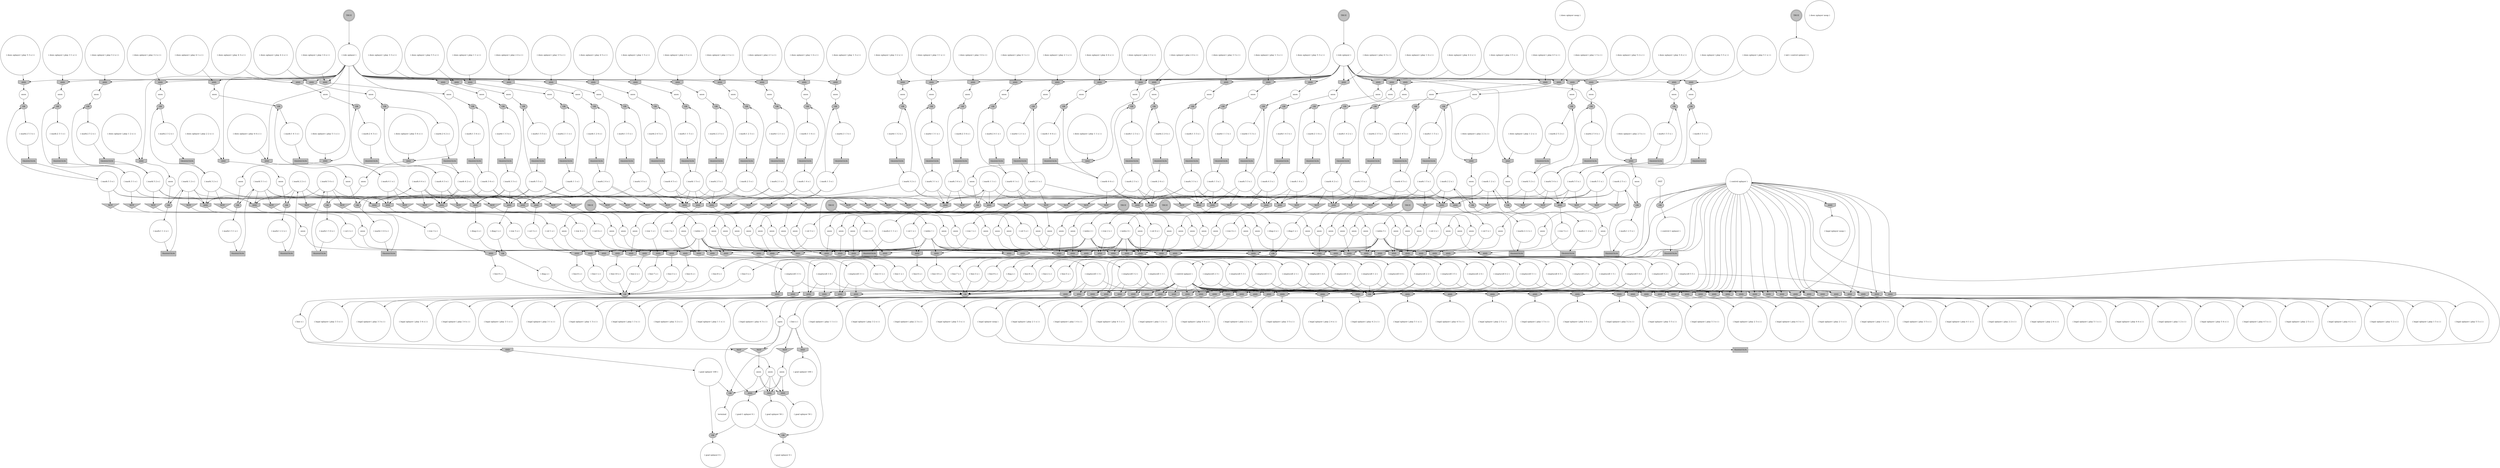 digraph propNet
{
	"@1d88db7"[shape=circle, style= filled, fillcolor=white, label="anon"]; "@1d88db7"->"@4be2cc"; 
	"@d507e9"[shape=invhouse, style= filled, fillcolor=grey, label="AND"]; "@d507e9"->"@10b9279"; 
	"@1372656"[shape=invhouse, style= filled, fillcolor=grey, label="AND"]; "@1372656"->"@1c65216"; 
	"@1e12f6d"[shape=circle, style= filled, fillcolor=white, label="anon"]; "@1e12f6d"->"@17e4dee"; 
	"@883357"[shape=circle, style= filled, fillcolor=white, label="( mark-1 3 1 x )"]; "@883357"->"@302e67"; 
	"@da90c"[shape=circle, style= filled, fillcolor=white, label="( does xplayer ( play 3 4 x ) )"]; "@da90c"->"@27982"; 
	"@4ee70b"[shape=circle, style= filled, fillcolor=white, label="( legal xplayer ( play 4 5 x ) )"]; 
	"@676e3f"[shape=box, style= filled, fillcolor=grey, label="TRANSITION"]; "@676e3f"->"@2b7db1"; 
	"@17b6643"[shape=invhouse, style= filled, fillcolor=grey, label="AND"]; "@17b6643"->"@979e8b"; 
	"@a522a6"[shape=circle, style= filled, fillcolor=white, label="anon"]; "@a522a6"->"@17ec9f7"; 
	"@1712651"[shape=invhouse, style= filled, fillcolor=grey, label="AND"]; "@1712651"->"@1d98a"; 
	"@8aeb74"[shape=circle, style= filled, fillcolor=white, label="( does oplayer ( play 2 4 o ) )"]; "@8aeb74"->"@7976c1"; 
	"@1284fd4"[shape=box, style= filled, fillcolor=grey, label="TRANSITION"]; "@1284fd4"->"@141fab6"; 
	"@1961581"[shape=invhouse, style= filled, fillcolor=grey, label="AND"]; "@1961581"->"@d3c6a3"; 
	"@50a649"[shape=circle, style= filled, fillcolor=white, label="anon"]; "@50a649"->"@2b9406"; 
	"@15d17d7"[shape=invhouse, style= filled, fillcolor=grey, label="AND"]; "@15d17d7"->"@14b5f4a"; 
	"@126d3df"[shape=box, style= filled, fillcolor=grey, label="TRANSITION"]; "@126d3df"->"@1d381d2"; 
	"@19d75ee"[shape=invhouse, style= filled, fillcolor=grey, label="AND"]; "@19d75ee"->"@1fdadcd"; 
	"@1d840cd"[shape=circle, style= filled, fillcolor=white, label="( mark-2 1 1 x )"]; "@1d840cd"->"@19da967"; 
	"@1a9d1b"[shape=circle, style= filled, fillcolor=white, label="anon"]; "@1a9d1b"->"@17ec9f7"; 
	"@b02928"[shape=invhouse, style= filled, fillcolor=grey, label="AND"]; "@b02928"->"@ae3364"; 
	"@24de7d"[shape=ellipse, style= filled, fillcolor=grey, label="OR"]; "@24de7d"->"@8b058b"; 
	"@1e13e07"[shape=invhouse, style= filled, fillcolor=grey, label="AND"]; "@1e13e07"->"@61736e"; 
	"@d3c65d"[shape=invhouse, style= filled, fillcolor=grey, label="AND"]; "@d3c65d"->"@d6b059"; 
	"@7cd37a"[shape=circle, style= filled, fillcolor=white, label="anon"]; "@7cd37a"->"@14d5bc9"; 
	"@163f7a1"[shape=circle, style= filled, fillcolor=white, label="anon"]; "@163f7a1"->"@289d2e"; "@163f7a1"->"@13576a2"; "@163f7a1"->"@47a0d4"; 
	"@1e184cb"[shape=circle, style= filled, fillcolor=white, label="anon"]; "@1e184cb"->"@8b567c"; 
	"@83b1b"[shape=circle, style= filled, fillcolor=white, label="( row 3 o )"]; "@83b1b"->"@1b22920"; 
	"@9ac0f5"[shape=ellipse, style= filled, fillcolor=grey, label="OR"]; "@9ac0f5"->"@1192059"; 
	"@1682598"[shape=circle, style= filled, fillcolor=white, label="( index 3 )"]; "@1682598"->"@121177e"; "@1682598"->"@2b249"; "@1682598"->"@12368df"; "@1682598"->"@1d439fe"; "@1682598"->"@1554d32"; "@1682598"->"@402af3"; "@1682598"->"@d507e9"; "@1682598"->"@12b6c89"; "@1682598"->"@1e6e305"; "@1682598"->"@458f41"; "@1682598"->"@1b22920"; "@1682598"->"@4be2cc"; "@1682598"->"@1aa2c23"; 
	"@979f67"[shape=ellipse, style= filled, fillcolor=grey, label="OR"]; "@979f67"->"@1b273cc"; 
	"@bb494b"[shape=invhouse, style= filled, fillcolor=grey, label="AND"]; "@bb494b"->"@1b01afa"; 
	"@257f1b"[shape=invhouse, style= filled, fillcolor=grey, label="AND"]; "@257f1b"->"@1c286e2"; 
	"@9fe84e"[shape=circle, style= filled, fillcolor=white, label="( mark-1 5 1 x )"]; "@9fe84e"->"@1a4c5b4"; 
	"@17c96a9"[shape=circle, style= filled, fillcolor=white, label="( mark-2 4 3 o )"]; "@17c96a9"->"@12412e7"; 
	"@cffc79"[shape=invhouse, style= filled, fillcolor=grey, label="AND"]; "@cffc79"->"@1700391"; 
	"@b1cc87"[shape=invtriangle, style= filled, fillcolor=grey, label="NOT"]; "@b1cc87"->"@eaf40c"; 
	"@8e4805"[shape=circle, style= filled, fillcolor=white, label="( mark-1 4 4 x )"]; "@8e4805"->"@4bfe6b"; 
	"@c6eff5"[shape=box, style= filled, fillcolor=grey, label="TRANSITION"]; "@c6eff5"->"@c3e9e9"; 
	"@1e9c82e"[shape=circle, style= filled, fillcolor=white, label="anon"]; "@1e9c82e"->"@402af3"; 
	"@c06258"[shape=invhouse, style= filled, fillcolor=grey, label="AND"]; "@c06258"->"@1f1680f"; 
	"@5bb966"[shape=circle, style= filled, fillcolor=white, label="( mark 5 1 o )"]; "@5bb966"->"@17aece8"; "@5bb966"->"@1e903d5"; "@5bb966"->"@1f8bd0d"; "@5bb966"->"@108f8e0"; "@5bb966"->"@1fe571f"; 
	"@e99ce5"[shape=invhouse, style= filled, fillcolor=grey, label="AND"]; "@e99ce5"->"@101ac93"; 
	"@b57e9a"[shape=circle, style= filled, fillcolor=white, label="( mark-2 3 1 o )"]; "@b57e9a"->"@126d3df"; 
	"@6355dc"[shape=invhouse, style= filled, fillcolor=grey, label="AND"]; "@6355dc"->"@1d3cdaa"; 
	"@69d02b"[shape=circle, style= filled, fillcolor=white, label="( legal oplayer ( play 4 4 o ) )"]; 
	"@1672bbb"[shape=circle, style= filled, fillcolor=white, label="( mark-1 2 1 x )"]; "@1672bbb"->"@46d228"; 
	"@608760"[shape=invhouse, style= filled, fillcolor=grey, label="AND"]; "@608760"->"@83b1b"; 
	"@145f939"[shape=circle, style= filled, fillcolor=white, label="( mark-1 4 5 x )"]; "@145f939"->"@10c0f66"; 
	"@1ba6076"[shape=circle, style= filled, fillcolor=white, label="( mark 5 4 o )"]; "@1ba6076"->"@c063ad"; "@1ba6076"->"@112e7f7"; "@1ba6076"->"@1fe571f"; "@1ba6076"->"@5a2eaa"; 
	"@4ab2f"[shape=circle, style= filled, fillcolor=white, label="( mark-1 3 5 o )"]; "@4ab2f"->"@15b0333"; 
	"@3a1ec6"[shape=circle, style= filled, fillcolor=white, label="anon"]; "@3a1ec6"->"@1e1be92"; 
	"@190ef12"[shape=circle, style= filled, fillcolor=white, label="anon"]; "@190ef12"->"@1f82ab4"; 
	"@18488ef"[shape=circle, style= filled, fillcolor=white, label="anon"]; "@18488ef"->"@8dcd5d"; 
	"@908881"[shape=circle, style= filled, fillcolor=white, label="( mark 4 3 o )"]; "@908881"->"@789869"; "@908881"->"@1fcc0a2"; "@908881"->"@1283052"; "@908881"->"@f1f051"; 
	"@11946c2"[shape=invhouse, style= filled, fillcolor=grey, label="AND"]; "@11946c2"->"@9cfec1"; 
	"@68cb6b"[shape=box, style= filled, fillcolor=grey, label="TRANSITION"]; "@68cb6b"->"@12c3327"; 
	"@1192059"[shape=circle, style= filled, fillcolor=white, label="( mark-1 3 2 x )"]; "@1192059"->"@1922f46"; 
	"@1b32627"[shape=circle, style= filled, fillcolor=white, label="( mark-1 2 2 o )"]; "@1b32627"->"@20f443"; 
	"@36527f"[shape=invhouse, style= filled, fillcolor=grey, label="AND"]; "@36527f"->"@10ffb38"; 
	"@1283052"[shape=ellipse, style= filled, fillcolor=grey, label="OR"]; "@1283052"->"@17c96a9"; 
	"@205756"[shape=circle, style= filled, fillcolor=white, label="( diag-2 o )"]; "@205756"->"@6c5482"; 
	"@497904"[shape=circle, style= filled, fillcolor=white, label="( mark-1 5 3 x )"]; "@497904"->"@c6eff5"; 
	"@458f41"[shape=invhouse, style= filled, fillcolor=grey, label="AND"]; "@458f41"->"@f18e8e"; 
	"@d3c6a3"[shape=circle, style= filled, fillcolor=white, label="( legal oplayer ( play 2 3 o ) )"]; 
	"@16a38b5"[shape=invhouse, style= filled, fillcolor=grey, label="AND"]; "@16a38b5"->"@149b290"; 
	"@12412e7"[shape=box, style= filled, fillcolor=grey, label="TRANSITION"]; "@12412e7"->"@908881"; 
	"@ebcdbb"[shape=circle, style= filled, fillcolor=white, label="( mark 4 4 o )"]; "@ebcdbb"->"@c063ad"; "@ebcdbb"->"@10fe2b9"; "@ebcdbb"->"@1fcc0a2"; "@ebcdbb"->"@c0a9f9"; "@ebcdbb"->"@1b03c1a"; 
	"@61736e"[shape=circle, style= filled, fillcolor=white, label="( legal oplayer ( play 1 3 o ) )"]; 
	"@16be68f"[shape=circle, style= filled, fillcolor=white, label="( legal oplayer ( play 2 4 o ) )"]; 
	"@20f443"[shape=box, style= filled, fillcolor=grey, label="TRANSITION"]; "@20f443"->"@9c2715"; 
	"@19da967"[shape=box, style= filled, fillcolor=grey, label="TRANSITION"]; "@19da967"->"@1722456"; 
	"@18352d8"[shape=circle, style= filled, fillcolor=white, label="( goal oplayer 0 )"]; 
	"@32bd65"[shape=circle, style= filled, fillcolor=white, label="( does xplayer ( play 2 2 x ) )"]; "@32bd65"->"@3f96ee"; 
	"@1f98d58"[shape=circle, style= filled, fillcolor=white, label="( mark-2 4 1 x )"]; "@1f98d58"->"@2f729e"; 
	"@1d47b2b"[shape=box, style= filled, fillcolor=grey, label="TRANSITION"]; "@1d47b2b"->"@7ecd78"; 
	"@1cc5069"[shape=doublecircle, style= filled, fillcolor=grey, label="TRUE"]; "@1cc5069"->"@15c62bc"; 
	"@1318b"[shape=circle, style= filled, fillcolor=white, label="anon"]; "@1318b"->"@11d2572"; 
	"@e7f6eb"[shape=circle, style= filled, fillcolor=white, label="( mark-2 2 4 x )"]; "@e7f6eb"->"@d1e7c2"; 
	"@18d30fb"[shape=circle, style= filled, fillcolor=white, label="( mark-1 5 5 o )"]; "@18d30fb"->"@7244ca"; 
	"@e753"[shape=invhouse, style= filled, fillcolor=grey, label="AND"]; "@e753"->"@50ca0c"; 
	"@107bd0d"[shape=circle, style= filled, fillcolor=white, label="( line-4 o )"]; "@107bd0d"->"@166340c"; 
	"@16a9b9c"[shape=invhouse, style= filled, fillcolor=grey, label="AND"]; "@16a9b9c"->"@1e7c5cb"; 
	"@1858aa0"[shape=ellipse, style= filled, fillcolor=grey, label="OR"]; "@1858aa0"->"@1f1cbf6"; 
	"@1b446d1"[shape=circle, style= filled, fillcolor=white, label="( emptycell 4 4 )"]; "@1b446d1"->"@e1eea8"; "@1b446d1"->"@1b994de"; "@1b446d1"->"@1a12495"; 
	"@e45b5e"[shape=circle, style= filled, fillcolor=white, label="( does oplayer ( play 5 1 o ) )"]; "@e45b5e"->"@19a0203"; 
	"@29c58e"[shape=doublecircle, style= filled, fillcolor=grey, label="TRUE"]; "@29c58e"->"@a45536"; 
	"@eaf40c"[shape=circle, style= filled, fillcolor=white, label="anon"]; "@eaf40c"->"@2b9406"; 
	"@15c62bc"[shape=circle, style= filled, fillcolor=white, label="( index 5 )"]; "@15c62bc"->"@165c7f6"; "@15c62bc"->"@1554d32"; "@15c62bc"->"@186d484"; "@15c62bc"->"@402af3"; "@15c62bc"->"@1706da8"; "@15c62bc"->"@fa39d7"; "@15c62bc"->"@e99ce5"; "@15c62bc"->"@11d2572"; "@15c62bc"->"@da2cef"; "@15c62bc"->"@457d21"; "@15c62bc"->"@4ac216"; "@15c62bc"->"@2b9406"; "@15c62bc"->"@1e1be92"; 
	"@691dee"[shape=doublecircle, style= filled, fillcolor=grey, label="TRUE"]; "@691dee"->"@1682598"; 
	"@1fe571f"[shape=invhouse, style= filled, fillcolor=grey, label="AND"]; "@1fe571f"->"@1c7e2da"; 
	"@2e323"[shape=circle, style= filled, fillcolor=white, label="anon"]; "@2e323"->"@754fc"; 
	"@ae533a"[shape=circle, style= filled, fillcolor=white, label="( emptycell 5 5 )"]; "@ae533a"->"@1b4a74b"; "@ae533a"->"@15d17d7"; "@ae533a"->"@1b994de"; 
	"@2b9406"[shape=invhouse, style= filled, fillcolor=grey, label="AND"]; "@2b9406"->"@77ef83"; 
	"@1bdb58"[shape=circle, style= filled, fillcolor=white, label="( mark-1 4 3 x )"]; "@1bdb58"->"@827968"; 
	"@81b1fb"[shape=circle, style= filled, fillcolor=white, label="( legal xplayer ( play 2 5 x ) )"]; 
	"@c70b0d"[shape=circle, style= filled, fillcolor=white, label="( mark-1 3 4 o )"]; "@c70b0d"->"@1295fe8"; 
	"@15d616e"[shape=circle, style= filled, fillcolor=white, label="anon"]; "@15d616e"->"@1d9e2c7"; 
	"@65b738"[shape=circle, style= filled, fillcolor=white, label="( col 4 x )"]; "@65b738"->"@e5355f"; 
	"@17aece8"[shape=invhouse, style= filled, fillcolor=grey, label="AND"]; "@17aece8"->"@8b1a4f"; 
	"@eb67e8"[shape=circle, style= filled, fillcolor=white, label="( mark-2 1 1 o )"]; "@eb67e8"->"@94cb8b"; 
	"@1ac5f13"[shape=circle, style= filled, fillcolor=white, label="( does oplayer ( play 4 2 o ) )"]; "@1ac5f13"->"@14e113b"; 
	"@1b34126"[shape=invhouse, style= filled, fillcolor=grey, label="AND"]; "@1b34126"->"@6782a9"; 
	"@fe315d"[shape=ellipse, style= filled, fillcolor=grey, label="OR"]; "@fe315d"->"@5aebd9"; 
	"@8a0544"[shape=circle, style= filled, fillcolor=white, label="( legal xplayer ( play 5 4 x ) )"]; 
	"@1474e45"[shape=ellipse, style= filled, fillcolor=grey, label="OR"]; "@1474e45"->"@9b6220"; 
	"@b23d12"[shape=box, style= filled, fillcolor=grey, label="TRANSITION"]; "@b23d12"->"@12aea3e"; 
	"@1ce669e"[shape=circle, style= filled, fillcolor=white, label="( mark 2 1 x )"]; "@1ce669e"->"@c2ee15"; "@1ce669e"->"@c8769b"; "@1ce669e"->"@1b33a0e"; "@1ce669e"->"@6833f2"; 
	"@d5eb7"[shape=invhouse, style= filled, fillcolor=grey, label="AND"]; "@d5eb7"->"@147358f"; 
	"@9ff0a8"[shape=circle, style= filled, fillcolor=white, label="anon"]; "@9ff0a8"->"@4c6320"; 
	"@2803d5"[shape=ellipse, style= filled, fillcolor=grey, label="OR"]; "@2803d5"->"@18352d8"; 
	"@2f0d54"[shape=circle, style= filled, fillcolor=white, label="( legal oplayer ( play 2 5 o ) )"]; 
	"@1a4ded3"[shape=circle, style= filled, fillcolor=white, label="anon"]; "@1a4ded3"->"@b05acd"; 
	"@19a8416"[shape=circle, style= filled, fillcolor=white, label="( mark-2 1 2 x )"]; "@19a8416"->"@175ade6"; 
	"@186f247"[shape=circle, style= filled, fillcolor=white, label="( mark 1 2 o )"]; "@186f247"->"@cffc79"; "@186f247"->"@8c4a77"; "@186f247"->"@26f9e5"; "@186f247"->"@16917ee"; 
	"@1557c0"[shape=circle, style= filled, fillcolor=white, label="anon"]; "@1557c0"->"@96212a"; 
	"@160877b"[shape=circle, style= filled, fillcolor=white, label="anon"]; "@160877b"->"@da2cef"; 
	"@c92507"[shape=circle, style= filled, fillcolor=white, label="( col 4 o )"]; "@c92507"->"@15e92d7"; 
	"@4c6320"[shape=ellipse, style= filled, fillcolor=grey, label="OR"]; "@4c6320"->"@df83e5"; 
	"@1bfbfb8"[shape=circle, style= filled, fillcolor=white, label="( line-10 o )"]; "@1bfbfb8"->"@166340c"; 
	"@1a80aea"[shape=ellipse, style= filled, fillcolor=grey, label="OR"]; "@1a80aea"->"@164b9b6"; 
	"@3e96cf"[shape=invhouse, style= filled, fillcolor=grey, label="AND"]; "@3e96cf"->"@1f31652"; 
	"@ff9053"[shape=circle, style= filled, fillcolor=white, label="( mark-2 4 2 o )"]; "@ff9053"->"@13bdd36"; 
	"@659db7"[shape=invhouse, style= filled, fillcolor=grey, label="AND"]; "@659db7"->"@11c2b67"; 
	"@14d5bc9"[shape=invhouse, style= filled, fillcolor=grey, label="AND"]; "@14d5bc9"->"@1addb59"; 
	"@f0b4a3"[shape=invhouse, style= filled, fillcolor=grey, label="AND"]; "@f0b4a3"->"@1e12f6d"; 
	"@11c2b67"[shape=circle, style= filled, fillcolor=white, label="( legal oplayer ( play 1 2 o ) )"]; 
	"@1fa6d18"[shape=circle, style= filled, fillcolor=white, label="( mark 1 3 x )"]; "@1fa6d18"->"@4c6320"; "@1fa6d18"->"@143bf3d"; "@1fa6d18"->"@1049d3"; "@1fa6d18"->"@d3c65d"; 
	"@1a2f02e"[shape=circle, style= filled, fillcolor=white, label="( mark-2 5 2 o )"]; "@1a2f02e"->"@1ed5459"; 
	"@1d0d124"[shape=invhouse, style= filled, fillcolor=grey, label="AND"]; "@1d0d124"->"@165b7e"; 
	"@b122a1"[shape=circle, style= filled, fillcolor=white, label="( legal xplayer ( play 3 2 x ) )"]; 
	"@fa39d7"[shape=invhouse, style= filled, fillcolor=grey, label="AND"]; "@fa39d7"->"@1bfa3d3"; 
	"@13576a2"[shape=invhouse, style= filled, fillcolor=grey, label="AND"]; "@13576a2"->"@132021a"; 
	"@18e261d"[shape=invhouse, style= filled, fillcolor=grey, label="AND"]; "@18e261d"->"@df0438"; 
	"@1922f46"[shape=box, style= filled, fillcolor=grey, label="TRANSITION"]; "@1922f46"->"@c01e99"; 
	"@edf389"[shape=invhouse, style= filled, fillcolor=grey, label="AND"]; "@edf389"->"@16be68f"; 
	"@32060c"[shape=circle, style= filled, fillcolor=white, label="anon"]; "@32060c"->"@d507e9"; 
	"@78bc3b"[shape=invtriangle, style= filled, fillcolor=grey, label="NOT"]; "@78bc3b"->"@8ddc4c"; 
	"@1b7ae22"[shape=circle, style= filled, fillcolor=white, label="( mark-2 5 2 x )"]; "@1b7ae22"->"@b23d12"; 
	"@134ce4a"[shape=circle, style= filled, fillcolor=white, label="anon"]; "@134ce4a"->"@121177e"; 
	"@c063ad"[shape=invhouse, style= filled, fillcolor=grey, label="AND"]; "@c063ad"->"@c92507"; 
	"@15d252d"[shape=invhouse, style= filled, fillcolor=grey, label="AND"]; "@15d252d"->"@15f1f9c"; 
	"@2f729e"[shape=box, style= filled, fillcolor=grey, label="TRANSITION"]; "@2f729e"->"@1efb4be"; 
	"@28305d"[shape=circle, style= filled, fillcolor=white, label="anon"]; "@28305d"->"@913dc1"; 
	"@14e113b"[shape=invhouse, style= filled, fillcolor=grey, label="AND"]; "@14e113b"->"@6214f5"; 
	"@9cfec1"[shape=circle, style= filled, fillcolor=white, label="( legal oplayer ( play 1 1 o ) )"]; 
	"@179953c"[shape=invtriangle, style= filled, fillcolor=grey, label="NOT"]; "@179953c"->"@134ce4a"; 
	"@16dfa45"[shape=circle, style= filled, fillcolor=white, label="( line x )"]; "@16dfa45"->"@2803d5"; "@16dfa45"->"@8ff4cf"; "@16dfa45"->"@15718f2"; "@16dfa45"->"@272961"; 
	"@1aa2c23"[shape=invhouse, style= filled, fillcolor=grey, label="AND"]; "@1aa2c23"->"@717d91"; 
	"@1e7c5cb"[shape=circle, style= filled, fillcolor=white, label="( legal oplayer ( play 4 3 o ) )"]; 
	"@77ef83"[shape=circle, style= filled, fillcolor=white, label="( emptycell 4 5 )"]; "@77ef83"->"@1b994de"; "@77ef83"->"@36527f"; "@77ef83"->"@22ab57"; 
	"@109de5b"[shape=circle, style= filled, fillcolor=white, label="anon"]; "@109de5b"->"@12b6c89"; 
	"@8de462"[shape=circle, style= filled, fillcolor=white, label="( goal oplayer 100 )"]; "@8de462"->"@272961"; "@8de462"->"@979f67"; 
	"@1490eb5"[shape=invtriangle, style= filled, fillcolor=grey, label="NOT"]; "@1490eb5"->"@164b09c"; 
	"@47a0d4"[shape=invhouse, style= filled, fillcolor=grey, label="AND"]; "@47a0d4"->"@ba4211"; 
	"@979e8b"[shape=circle, style= filled, fillcolor=white, label="( emptycell 1 2 )"]; "@979e8b"->"@659db7"; "@979e8b"->"@1b994de"; "@979e8b"->"@16614e7"; 
	"@ba4211"[shape=circle, style= filled, fillcolor=white, label="( goal oplayer 50 )"]; 
	"@1cda59b"[shape=doublecircle, style= filled, fillcolor=grey, label="TRUE"]; "@1cda59b"->"@199939"; 
	"@1401d28"[shape=circle, style= filled, fillcolor=white, label="( mark-2 4 5 o )"]; "@1401d28"->"@13e15f7"; 
	"@14b5f4a"[shape=circle, style= filled, fillcolor=white, label="( legal xplayer ( play 5 5 x ) )"]; 
	"@1be16f5"[shape=invhouse, style= filled, fillcolor=grey, label="AND"]; "@1be16f5"->"@f0b7f8"; 
	"@26f9e5"[shape=ellipse, style= filled, fillcolor=grey, label="OR"]; "@26f9e5"->"@1a3ca10"; 
	"@f01771"[shape=invtriangle, style= filled, fillcolor=grey, label="NOT"]; "@f01771"->"@933bcb"; 
	"@996cca"[shape=ellipse, style= filled, fillcolor=grey, label="OR"]; "@996cca"->"@b57e9a"; 
	"@111b910"[shape=invhouse, style= filled, fillcolor=grey, label="AND"]; "@111b910"->"@bac9b9"; 
	"@c2ee15"[shape=invhouse, style= filled, fillcolor=grey, label="AND"]; "@c2ee15"->"@1884a40"; 
	"@15b0333"[shape=box, style= filled, fillcolor=grey, label="TRANSITION"]; "@15b0333"->"@129b0e1"; 
	"@ba5bdb"[shape=circle, style= filled, fillcolor=white, label="( emptycell 5 4 )"]; "@ba5bdb"->"@18c3679"; "@ba5bdb"->"@1b994de"; "@ba5bdb"->"@15fc40c"; 
	"@9444d1"[shape=invtriangle, style= filled, fillcolor=grey, label="NOT"]; "@9444d1"->"@32060c"; 
	"@6963d0"[shape=invhouse, style= filled, fillcolor=grey, label="AND"]; "@6963d0"->"@1bfbfb8"; 
	"@1397e5c"[shape=circle, style= filled, fillcolor=white, label="( does oplayer noop )"]; 
	"@1e1be92"[shape=invhouse, style= filled, fillcolor=grey, label="AND"]; "@1e1be92"->"@ba5bdb"; 
	"@1697b67"[shape=circle, style= filled, fillcolor=white, label="( mark 5 3 o )"]; "@1697b67"->"@96212a"; "@1697b67"->"@789869"; "@1697b67"->"@1fe571f"; "@1697b67"->"@24c4a3"; 
	"@afa68a"[shape=invtriangle, style= filled, fillcolor=grey, label="NOT"]; "@afa68a"->"@1dec1dd"; 
	"@1ba0f36"[shape=circle, style= filled, fillcolor=white, label="( mark 2 3 x )"]; "@1ba0f36"->"@c2ee15"; "@1ba0f36"->"@143bf3d"; "@1ba0f36"->"@1ce1bea"; "@1ba0f36"->"@3caa4b"; 
	"@1c208b0"[shape=invtriangle, style= filled, fillcolor=grey, label="NOT"]; "@1c208b0"->"@1c888d9"; 
	"@df83e5"[shape=circle, style= filled, fillcolor=white, label="( mark-1 1 3 x )"]; "@df83e5"->"@3e1bc8"; 
	"@1f08ed8"[shape=invhouse, style= filled, fillcolor=grey, label="AND"]; "@1f08ed8"->"@1546dbc"; 
	"@15bc6c8"[shape=box, style= filled, fillcolor=grey, label="TRANSITION"]; "@15bc6c8"->"@c5e9c"; 
	"@1a6684f"[shape=circle, style= filled, fillcolor=white, label="( mark 5 4 x )"]; "@1a6684f"->"@e4bb3c"; "@1a6684f"->"@fe315d"; "@1a6684f"->"@a3d3b"; "@1a6684f"->"@d4d66b"; 
	"@1f8bd0d"[shape=invhouse, style= filled, fillcolor=grey, label="AND"]; "@1f8bd0d"->"@104fc23"; 
	"@2a6ff"[shape=circle, style= filled, fillcolor=white, label="( line-8 o )"]; "@2a6ff"->"@166340c"; 
	"@1b01afa"[shape=circle, style= filled, fillcolor=white, label="anon"]; "@1b01afa"->"@9abc69"; 
	"@4a9a7d"[shape=circle, style= filled, fillcolor=white, label="( does xplayer ( play 4 1 x ) )"]; "@4a9a7d"->"@d7b7d9"; 
	"@1d381d2"[shape=circle, style= filled, fillcolor=white, label="( mark 3 1 o )"]; "@1d381d2"->"@1f8bd0d"; "@1d381d2"->"@f01771"; "@1d381d2"->"@996cca"; "@1d381d2"->"@608760"; 
	"@f0b7f8"[shape=circle, style= filled, fillcolor=white, label="( legal xplayer ( play 3 5 x ) )"]; 
	"@a29c6e"[shape=circle, style= filled, fillcolor=white, label="( mark-1 2 4 o )"]; "@a29c6e"->"@15983b7"; 
	"@5b675e"[shape=circle, style= filled, fillcolor=white, label="( mark-2 5 3 o )"]; "@5b675e"->"@22d166"; 
	"@d1e233"[shape=circle, style= filled, fillcolor=white, label="( does xplayer ( play 1 2 x ) )"]; "@d1e233"->"@1d33a6b"; 
	"@1f1cbf6"[shape=circle, style= filled, fillcolor=white, label="( control-1 xplayer )"]; "@1f1cbf6"->"@16477d9"; 
	"@199939"[shape=circle, style= filled, fillcolor=white, label="( role xplayer )"]; "@199939"->"@b4be3d"; "@199939"->"@27982"; "@199939"->"@dec8b3"; "@199939"->"@ee1ede"; "@199939"->"@3aff84"; "@199939"->"@19ecd80"; "@199939"->"@3e96cf"; "@199939"->"@1b4c1d7"; "@199939"->"@1db5ec"; "@199939"->"@bb494b"; "@199939"->"@4977e2"; "@199939"->"@180cf2a"; "@199939"->"@15d3388"; "@199939"->"@ee3aa7"; "@199939"->"@1a7b0bf"; "@199939"->"@e99681"; "@199939"->"@f0b4a3"; "@199939"->"@1d0d124"; "@199939"->"@70be88"; "@199939"->"@3f96ee"; "@199939"->"@d7b7d9"; "@199939"->"@18e261d"; "@199939"->"@1ad6b4b"; "@199939"->"@bf5555"; "@199939"->"@1d33a6b"; 
	"@145e2d5"[shape=box, style= filled, fillcolor=grey, label="TRANSITION"]; "@145e2d5"->"@1ba6076"; 
	"@15ed659"[shape=circle, style= filled, fillcolor=white, label="anon"]; "@15ed659"->"@d507e9"; 
	"@16ef705"[shape=ellipse, style= filled, fillcolor=grey, label="OR"]; "@16ef705"->"@425743"; 
	"@1d3cdaa"[shape=circle, style= filled, fillcolor=white, label="( legal oplayer ( play 3 3 o ) )"]; 
	"@82d210"[shape=ellipse, style= filled, fillcolor=grey, label="OR"]; "@82d210"->"@4ab2f"; 
	"@13c6641"[shape=circle, style= filled, fillcolor=white, label="( mark 4 5 o )"]; "@13c6641"->"@185ad79"; "@13c6641"->"@15e293a"; "@13c6641"->"@1fcc0a2"; "@13c6641"->"@5d391d"; 
	"@542529"[shape=circle, style= filled, fillcolor=white, label="( legal xplayer ( play 5 2 x ) )"]; 
	"@19762f"[shape=circle, style= filled, fillcolor=white, label="( does oplayer ( play 3 4 o ) )"]; "@19762f"->"@1911540"; 
	"@a45536"[shape=circle, style= filled, fillcolor=white, label="( index 2 )"]; "@a45536"->"@12368df"; "@a45536"->"@165c7f6"; "@a45536"->"@140984b"; "@a45536"->"@17ec9f7"; "@a45536"->"@4ac216"; "@a45536"->"@1c1f5b2"; "@a45536"->"@137d4a4"; "@a45536"->"@458f41"; "@a45536"->"@1dfd868"; "@a45536"->"@b05acd"; "@a45536"->"@13936e1"; "@a45536"->"@6963d0"; "@a45536"->"@17b6643"; 
	"@e1dac2"[shape=box, style= filled, fillcolor=grey, label="TRANSITION"]; "@e1dac2"->"@1989b5"; 
	"@be41ec"[shape=circle, style= filled, fillcolor=white, label="anon"]; "@be41ec"->"@165c7f6"; 
	"@a77106"[shape=circle, style= filled, fillcolor=white, label="( emptycell 1 5 )"]; "@a77106"->"@80cac9"; "@a77106"->"@1b994de"; "@a77106"->"@59fb21"; 
	"@a3d3b"[shape=invtriangle, style= filled, fillcolor=grey, label="NOT"]; "@a3d3b"->"@3a1ec6"; 
	"@d8ca48"[shape=circle, style= filled, fillcolor=white, label="( line-5 x )"]; "@d8ca48"->"@15e538e"; 
	"@1a7f9dc"[shape=ellipse, style= filled, fillcolor=grey, label="OR"]; "@1a7f9dc"->"@497904"; 
	"@d75415"[shape=circle, style= filled, fillcolor=white, label="anon"]; "@d75415"->"@458f41"; 
	"@3caa4b"[shape=invtriangle, style= filled, fillcolor=grey, label="NOT"]; "@3caa4b"->"@d0220c"; 
	"@1a99347"[shape=invhouse, style= filled, fillcolor=grey, label="AND"]; "@1a99347"->"@1f6f27b"; 
	"@147917a"[shape=circle, style= filled, fillcolor=white, label="anon"]; "@147917a"->"@24de7d"; 
	"@1fdadcd"[shape=circle, style= filled, fillcolor=white, label="( legal xplayer ( play 4 2 x ) )"]; 
	"@1000bcf"[shape=circle, style= filled, fillcolor=white, label="( mark-1 2 1 o )"]; "@1000bcf"->"@68cb6b"; 
	"@15e92d7"[shape=invhouse, style= filled, fillcolor=grey, label="AND"]; "@15e92d7"->"@107bd0d"; 
	"@8dcd5d"[shape=ellipse, style= filled, fillcolor=grey, label="OR"]; "@8dcd5d"->"@1b32627"; 
	"@1589e56"[shape=invhouse, style= filled, fillcolor=grey, label="AND"]; "@1589e56"->"@b122a1"; 
	"@19eda2c"[shape=invhouse, style= filled, fillcolor=grey, label="AND"]; "@19eda2c"->"@aeea66"; 
	"@1f78b68"[shape=circle, style= filled, fillcolor=white, label="anon"]; "@1f78b68"->"@d75c47"; 
	"@13e15f7"[shape=box, style= filled, fillcolor=grey, label="TRANSITION"]; "@13e15f7"->"@13c6641"; 
	"@50ca0c"[shape=circle, style= filled, fillcolor=white, label="( legal xplayer ( play 2 1 x ) )"]; 
	"@121df2a"[shape=ellipse, style= filled, fillcolor=grey, label="OR"]; "@121df2a"->"@c26b16"; 
	"@73305c"[shape=circle, style= filled, fillcolor=white, label="( does xplayer ( play 1 1 x ) )"]; "@73305c"->"@bf5555"; 
	"@175ade6"[shape=box, style= filled, fillcolor=grey, label="TRANSITION"]; "@175ade6"->"@d66426"; 
	"@aea710"[shape=circle, style= filled, fillcolor=white, label="( mark-1 5 4 o )"]; "@aea710"->"@145e2d5"; 
	"@8ddc4c"[shape=circle, style= filled, fillcolor=white, label="anon"]; "@8ddc4c"->"@165c7f6"; 
	"@c72243"[shape=ellipse, style= filled, fillcolor=grey, label="OR"]; "@c72243"->"@19a8416"; 
	"@f18e8e"[shape=circle, style= filled, fillcolor=white, label="( emptycell 3 2 )"]; "@f18e8e"->"@1589e56"; "@f18e8e"->"@1b994de"; "@f18e8e"->"@4865ce"; 
	"@4bfe6b"[shape=box, style= filled, fillcolor=grey, label="TRANSITION"]; "@4bfe6b"->"@1038de7"; 
	"@2f356f"[shape=invhouse, style= filled, fillcolor=grey, label="AND"]; "@2f356f"->"@9f0d"; 
	"@54f9f1"[shape=circle, style= filled, fillcolor=white, label="( does xplayer ( play 5 4 x ) )"]; "@54f9f1"->"@ee3aa7"; 
	"@dc86eb"[shape=circle, style= filled, fillcolor=white, label="anon"]; "@dc86eb"->"@49cf9f"; 
	"@d75c47"[shape=ellipse, style= filled, fillcolor=grey, label="OR"]; "@d75c47"->"@eb67e8"; 
	"@9c82f4"[shape=circle, style= filled, fillcolor=white, label="( line-3 x )"]; "@9c82f4"->"@15e538e"; 
	"@1a3ca10"[shape=circle, style= filled, fillcolor=white, label="( mark-1 1 2 o )"]; "@1a3ca10"->"@602b6b"; 
	"@10fe2b9"[shape=invtriangle, style= filled, fillcolor=grey, label="NOT"]; "@10fe2b9"->"@1ee148b"; 
	"@44cbbe"[shape=circle, style= filled, fillcolor=white, label="anon"]; "@44cbbe"->"@13936e1"; 
	"@1f1680f"[shape=circle, style= filled, fillcolor=white, label="( col 2 x )"]; "@1f1680f"->"@1dfd868"; 
	"@1114460"[shape=circle, style= filled, fillcolor=white, label="anon"]; "@1114460"->"@289d2e"; "@1114460"->"@13576a2"; "@1114460"->"@47a0d4"; 
	"@e99681"[shape=invhouse, style= filled, fillcolor=grey, label="AND"]; "@e99681"->"@18f7386"; 
	"@1dc423f"[shape=circle, style= filled, fillcolor=white, label="( emptycell 1 1 )"]; "@1dc423f"->"@1b994de"; "@1dc423f"->"@11946c2"; "@1dc423f"->"@1372656"; 
	"@4c71d2"[shape=ellipse, style= filled, fillcolor=grey, label="OR"]; "@4c71d2"->"@9fe84e"; 
	"@be49e0"[shape=circle, style= filled, fillcolor=white, label="anon"]; "@be49e0"->"@15b8520"; 
	"@7eb366"[shape=invhouse, style= filled, fillcolor=grey, label="AND"]; "@7eb366"->"@d1c778"; 
	"@59fb21"[shape=invhouse, style= filled, fillcolor=grey, label="AND"]; "@59fb21"->"@1bde4"; 
	"@1b273cc"[shape=circle, style= filled, fillcolor=white, label="( goal xplayer 0 )"]; 
	"@827968"[shape=box, style= filled, fillcolor=grey, label="TRANSITION"]; "@827968"->"@16ef71"; 
	"@15e2075"[shape=invtriangle, style= filled, fillcolor=grey, label="NOT"]; "@15e2075"->"@a522a6"; 
	"@1fbfd6"[shape=circle, style= filled, fillcolor=white, label="( emptycell 5 1 )"]; "@1fbfd6"->"@d17ec3"; "@1fbfd6"->"@1b994de"; "@1fbfd6"->"@2acc57"; 
	"@3b4b1e"[shape=circle, style= filled, fillcolor=white, label="( mark-1 4 4 o )"]; "@3b4b1e"->"@120540c"; 
	"@16ea269"[shape=circle, style= filled, fillcolor=white, label="( does oplayer ( play 5 5 o ) )"]; "@16ea269"->"@1754699"; 
	"@10ffb38"[shape=circle, style= filled, fillcolor=white, label="( legal oplayer ( play 4 5 o ) )"]; 
	"@10f41e9"[shape=circle, style= filled, fillcolor=white, label="anon"]; "@10f41e9"->"@140984b"; 
	"@e5355f"[shape=invhouse, style= filled, fillcolor=grey, label="AND"]; "@e5355f"->"@9c82f4"; 
	"@ab444"[shape=circle, style= filled, fillcolor=white, label="( emptycell 3 1 )"]; "@ab444"->"@14ae2c1"; "@ab444"->"@1b994de"; "@ab444"->"@7eb366"; 
	"@27982"[shape=invhouse, style= filled, fillcolor=grey, label="AND"]; "@27982"->"@770d2e"; 
	"@903025"[shape=ellipse, style= filled, fillcolor=grey, label="OR"]; "@903025"->"@48f675"; 
	"@1eb5666"[shape=circle, style= filled, fillcolor=white, label="anon"]; "@1eb5666"->"@8ab08f"; 
	"@18e4327"[shape=invhouse, style= filled, fillcolor=grey, label="AND"]; "@18e4327"->"@2e323"; 
	"@873723"[shape=circle, style= filled, fillcolor=white, label="( mark-1 4 1 o )"]; "@873723"->"@1be2893"; 
	"@17200b4"[shape=circle, style= filled, fillcolor=white, label="( legal oplayer ( play 5 4 o ) )"]; 
	"@1342a67"[shape=invhouse, style= filled, fillcolor=grey, label="AND"]; "@1342a67"->"@1557c0"; 
	"@1ff92f5"[shape=circle, style= filled, fillcolor=white, label="( legal oplayer ( play 3 5 o ) )"]; 
	"@ef83d3"[shape=circle, style= filled, fillcolor=white, label="( index 1 )"]; "@ef83d3"->"@121177e"; "@ef83d3"->"@111bfbc"; "@ef83d3"->"@2b323e"; "@ef83d3"->"@14d5bc9"; "@ef83d3"->"@2f356f"; "@ef83d3"->"@d507e9"; "@ef83d3"->"@140984b"; "@ef83d3"->"@3ac93e"; "@ef83d3"->"@11d2572"; "@ef83d3"->"@da2cef"; "@ef83d3"->"@19e09a4"; "@ef83d3"->"@13b9fae"; "@ef83d3"->"@17b6643"; 
	"@1c50507"[shape=invhouse, style= filled, fillcolor=grey, label="AND"]; "@1c50507"->"@701a27"; 
	"@21e554"[shape=circle, style= filled, fillcolor=white, label="( goal xplayer 100 )"]; 
	"@425743"[shape=circle, style= filled, fillcolor=white, label="( mark-1 1 5 o )"]; "@425743"->"@1570945"; 
	"@33788d"[shape=doublecircle, style= filled, fillcolor=grey, label="TRUE"]; "@33788d"->"@1568fb5"; 
	"@120540c"[shape=box, style= filled, fillcolor=grey, label="TRANSITION"]; "@120540c"->"@ebcdbb"; 
	"@db23f1"[shape=circle, style= filled, fillcolor=white, label="( does xplayer ( play 3 2 x ) )"]; "@db23f1"->"@15d3388"; 
	"@12aea3e"[shape=circle, style= filled, fillcolor=white, label="( mark 5 2 x )"]; "@12aea3e"->"@c06258"; "@12aea3e"->"@78bc3b"; "@12aea3e"->"@1d9e2c7"; "@12aea3e"->"@d4d66b"; 
	"@1bb9696"[shape=circle, style= filled, fillcolor=white, label="( mark-2 2 2 x )"]; "@1bb9696"->"@1284fd4"; 
	"@c5e9c"[shape=circle, style= filled, fillcolor=white, label="( mark 2 5 x )"]; "@c5e9c"->"@c2ee15"; "@c5e9c"->"@12fb0af"; "@c5e9c"->"@1777b1"; "@c5e9c"->"@9abc69"; 
	"@bc5596"[shape=circle, style= filled, fillcolor=white, label="( mark-1 5 5 x )"]; "@bc5596"->"@17779e3"; 
	"@17e4dee"[shape=ellipse, style= filled, fillcolor=grey, label="OR"]; "@17e4dee"->"@1c1c92b"; 
	"@18f7386"[shape=circle, style= filled, fillcolor=white, label="anon"]; "@18f7386"->"@6833f2"; 
	"@129b0e1"[shape=circle, style= filled, fillcolor=white, label="( mark 3 5 o )"]; "@129b0e1"->"@82d210"; "@129b0e1"->"@15e293a"; "@129b0e1"->"@1ba94d"; "@129b0e1"->"@608760"; 
	"@b957ea"[shape=circle, style= filled, fillcolor=white, label="anon"]; "@b957ea"->"@11a4bd4"; 
	"@d66426"[shape=circle, style= filled, fillcolor=white, label="( mark 1 2 x )"]; "@d66426"->"@c72243"; "@d66426"->"@1490eb5"; "@d66426"->"@c06258"; "@d66426"->"@d3c65d"; 
	"@24c4a3"[shape=invtriangle, style= filled, fillcolor=grey, label="NOT"]; "@24c4a3"->"@1e9c82e"; 
	"@1d9e282"[shape=circle, style= filled, fillcolor=white, label="( does oplayer ( play 3 2 o ) )"]; "@1d9e282"->"@1f08ed8"; 
	"@165b7e"[shape=circle, style= filled, fillcolor=white, label="anon"]; "@165b7e"->"@238016"; 
	"@5dc994"[shape=circle, style= filled, fillcolor=white, label="anon"]; "@5dc994"->"@9ac0f5"; 
	"@2d7440"[shape=circle, style= filled, fillcolor=white, label="( diag-2 x )"]; "@2d7440"->"@c3e82b"; 
	"@bcb23e"[shape=circle, style= filled, fillcolor=white, label="( does oplayer ( play 4 1 o ) )"]; "@bcb23e"->"@257f1b"; 
	"@acdd02"[shape=circle, style= filled, fillcolor=white, label="( does oplayer ( play 1 3 o ) )"]; "@acdd02"->"@7f58ef"; 
	"@1f0b7d3"[shape=circle, style= filled, fillcolor=white, label="anon"]; "@1f0b7d3"->"@dd75a4"; 
	"@174d93a"[shape=circle, style= filled, fillcolor=white, label="anon"]; "@174d93a"->"@186d484"; 
	"@1e1dadb"[shape=circle, style= filled, fillcolor=white, label="( emptycell 2 5 )"]; "@1e1dadb"->"@1b994de"; "@1e1dadb"->"@cbdb20"; "@1e1dadb"->"@1142196"; 
	"@a00185"[shape=invtriangle, style= filled, fillcolor=grey, label="NOT"]; "@a00185"->"@c3c315"; 
	"@eac5a"[shape=invhouse, style= filled, fillcolor=grey, label="AND"]; "@eac5a"->"@1cf4a2c"; 
	"@2b349d"[shape=circle, style= filled, fillcolor=white, label="( mark-1 2 3 o )"]; "@2b349d"->"@1a78071"; 
	"@1295fe8"[shape=box, style= filled, fillcolor=grey, label="TRANSITION"]; "@1295fe8"->"@922804"; 
	"@171f189"[shape=circle, style= filled, fillcolor=white, label="( emptycell 3 5 )"]; "@171f189"->"@1be16f5"; "@171f189"->"@1b994de"; "@171f189"->"@9505f"; 
	"@1c7980c"[shape=circle, style= filled, fillcolor=white, label="anon"]; "@1c7980c"->"@c0a9f9"; 
	"@1038de7"[shape=circle, style= filled, fillcolor=white, label="( mark 4 4 x )"]; "@1038de7"->"@11a4bd4"; "@1038de7"->"@5976c2"; "@1038de7"->"@e4bb3c"; "@1038de7"->"@1f03691"; "@1038de7"->"@125d06e"; 
	"@190a0d6"[shape=circle, style= filled, fillcolor=white, label="( does oplayer ( play 2 2 o ) )"]; "@190a0d6"->"@3a1834"; 
	"@b0a3f5"[shape=circle, style= filled, fillcolor=white, label="( does xplayer ( play 3 1 x ) )"]; "@b0a3f5"->"@1ad6b4b"; 
	"@970c0e"[shape=ellipse, style= filled, fillcolor=grey, label="OR"]; "@970c0e"->"@bc5596"; 
	"@88df60"[shape=invtriangle, style= filled, fillcolor=grey, label="NOT"]; "@88df60"->"@1318b"; 
	"@1fcc0a2"[shape=invhouse, style= filled, fillcolor=grey, label="AND"]; "@1fcc0a2"->"@1a1399"; 
	"@14835fb"[shape=invhouse, style= filled, fillcolor=grey, label="AND"]; "@14835fb"->"@1687e7c"; 
	"@d55986"[shape=invhouse, style= filled, fillcolor=grey, label="AND"]; "@d55986"->"@1e184cb"; 
	"@10e35d5"[shape=circle, style= filled, fillcolor=white, label="( diag x )"]; "@10e35d5"->"@15e538e"; 
	"@d90453"[shape=circle, style= filled, fillcolor=white, label="( does oplayer ( play 4 3 o ) )"]; "@d90453"->"@988707"; 
	"@1d6747b"[shape=circle, style= filled, fillcolor=white, label="anon"]; "@1d6747b"->"@1cc0a7f"; 
	"@1f03691"[shape=invhouse, style= filled, fillcolor=grey, label="AND"]; "@1f03691"->"@2d7440"; 
	"@12bf892"[shape=doublecircle, style= filled, fillcolor=grey, label="TRUE"]; "@12bf892"->"@983d95"; 
	"@aeea66"[shape=circle, style= filled, fillcolor=white, label="( legal xplayer ( play 4 1 x ) )"]; 
	"@f1f051"[shape=invtriangle, style= filled, fillcolor=grey, label="NOT"]; "@f1f051"->"@1d88db7"; 
	"@149a794"[shape=circle, style= filled, fillcolor=white, label="( does oplayer ( play 3 1 o ) )"]; "@149a794"->"@b1a4e2"; 
	"@148f8c8"[shape=invtriangle, style= filled, fillcolor=grey, label="NOT"]; "@148f8c8"->"@1c5466b"; 
	"@1d9e2c7"[shape=ellipse, style= filled, fillcolor=grey, label="OR"]; "@1d9e2c7"->"@1b7ae22"; 
	"@7244ca"[shape=box, style= filled, fillcolor=grey, label="TRANSITION"]; "@7244ca"->"@61a907"; 
	"@15718f2"[shape=invhouse, style= filled, fillcolor=grey, label="AND"]; "@15718f2"->"@21e554"; 
	"@1cef4f7"[shape=circle, style= filled, fillcolor=white, label="( emptycell 4 1 )"]; "@1cef4f7"->"@19eda2c"; "@1cef4f7"->"@1b994de"; "@1cef4f7"->"@1ac3379"; 
	"@15fc40c"[shape=invhouse, style= filled, fillcolor=grey, label="AND"]; "@15fc40c"->"@8a0544"; 
	"@23f1bb"[shape=circle, style= filled, fillcolor=white, label="anon"]; "@23f1bb"->"@c72243"; 
	"@1e0512a"[shape=circle, style= filled, fillcolor=white, label="anon"]; "@1e0512a"->"@26f9e5"; 
	"@19ba640"[shape=circle, style= filled, fillcolor=white, label="( row 2 o )"]; "@19ba640"->"@137d4a4"; 
	"@104fc23"[shape=circle, style= filled, fillcolor=white, label="( col 1 o )"]; "@104fc23"->"@111bfbc"; 
	"@ee3aa7"[shape=invhouse, style= filled, fillcolor=grey, label="AND"]; "@ee3aa7"->"@7be8c2"; 
	"@1855562"[shape=invtriangle, style= filled, fillcolor=grey, label="NOT"]; "@1855562"->"@a89ce3"; 
	"@1ce1bea"[shape=ellipse, style= filled, fillcolor=grey, label="OR"]; "@1ce1bea"->"@951a0"; 
	"@1ac3379"[shape=invhouse, style= filled, fillcolor=grey, label="AND"]; "@1ac3379"->"@18c74"; 
	"@3f96ee"[shape=invhouse, style= filled, fillcolor=grey, label="AND"]; "@3f96ee"->"@190ef12"; 
	"@70be88"[shape=invhouse, style= filled, fillcolor=grey, label="AND"]; "@70be88"->"@9ff0a8"; 
	"@11a4bd4"[shape=ellipse, style= filled, fillcolor=grey, label="OR"]; "@11a4bd4"->"@8e4805"; 
	"@14acfcd"[shape=circle, style= filled, fillcolor=white, label="( legal xplayer ( play 2 2 x ) )"]; 
	"@15e293a"[shape=invhouse, style= filled, fillcolor=grey, label="AND"]; "@15e293a"->"@1c18a4c"; 
	"@124111a"[shape=circle, style= filled, fillcolor=white, label="anon"]; "@124111a"->"@121df2a"; 
	"@3b1f38"[shape=circle, style= filled, fillcolor=white, label="anon"]; "@3b1f38"->"@1e1be92"; 
	"@16917ee"[shape=invhouse, style= filled, fillcolor=grey, label="AND"]; "@16917ee"->"@1f54c5f"; 
	"@1d33a6b"[shape=invhouse, style= filled, fillcolor=grey, label="AND"]; "@1d33a6b"->"@23f1bb"; 
	"@1d2b9b7"[shape=circle, style= filled, fillcolor=white, label="anon"]; "@1d2b9b7"->"@970c0e"; 
	"@53ab04"[shape=invhouse, style= filled, fillcolor=grey, label="AND"]; "@53ab04"->"@542529"; 
	"@1328c7a"[shape=invtriangle, style= filled, fillcolor=grey, label="NOT"]; "@1328c7a"->"@1a4ded3"; 
	"@141fab6"[shape=circle, style= filled, fillcolor=white, label="( mark 2 2 x )"]; "@141fab6"->"@c2ee15"; "@141fab6"->"@b301f2"; "@141fab6"->"@1f82ab4"; "@141fab6"->"@1f03691"; "@141fab6"->"@c06258"; 
	"@14a18d"[shape=invtriangle, style= filled, fillcolor=grey, label="NOT"]; "@14a18d"->"@7a4489"; 
	"@6782a9"[shape=circle, style= filled, fillcolor=white, label="( legal oplayer ( play 3 4 o ) )"]; 
	"@d6b059"[shape=circle, style= filled, fillcolor=white, label="( row 1 x )"]; "@d6b059"->"@13b9fae"; 
	"@c01e99"[shape=circle, style= filled, fillcolor=white, label="( mark 3 2 x )"]; "@c01e99"->"@118fa47"; "@c01e99"->"@9ac0f5"; "@c01e99"->"@c06258"; "@c01e99"->"@1d49247"; 
	"@90832e"[shape=invhouse, style= filled, fillcolor=grey, label="AND"]; "@90832e"->"@17cec96"; 
	"@19abd2b"[shape=ellipse, style= filled, fillcolor=grey, label="OR"]; "@19abd2b"->"@1f98d58"; 
	"@1e46a68"[shape=ellipse, style= filled, fillcolor=grey, label="OR"]; "@1e46a68"->"@2c9103"; 
	"@1b66b06"[shape=circle, style= filled, fillcolor=white, label="( line-6 o )"]; "@1b66b06"->"@166340c"; 
	"@7a4489"[shape=circle, style= filled, fillcolor=white, label="anon"]; "@7a4489"->"@1554d32"; 
	"@1dee400"[shape=circle, style= filled, fillcolor=white, label="anon"]; "@1dee400"->"@458f41"; 
	"@1a8773c"[shape=circle, style= filled, fillcolor=white, label="anon"]; "@1a8773c"->"@140984b"; 
	"@d24e3f"[shape=invtriangle, style= filled, fillcolor=grey, label="NOT"]; "@d24e3f"->"@10f41e9"; 
	"@12368df"[shape=invhouse, style= filled, fillcolor=grey, label="AND"]; "@12368df"->"@995a79"; 
	"@1a4c5b4"[shape=box, style= filled, fillcolor=grey, label="TRANSITION"]; "@1a4c5b4"->"@b7b3f9"; 
	"@8c5ea2"[shape=box, style= filled, fillcolor=grey, label="TRANSITION"]; "@8c5ea2"->"@7c3885"; 
	"@1f0aecc"[shape=invhouse, style= filled, fillcolor=grey, label="AND"]; "@1f0aecc"->"@1e0512a"; 
	"@1142196"[shape=invhouse, style= filled, fillcolor=grey, label="AND"]; "@1142196"->"@2f0d54"; 
	"@12c3327"[shape=circle, style= filled, fillcolor=white, label="( mark 2 1 o )"]; "@12c3327"->"@d24e3f"; "@12c3327"->"@1bfc4fc"; "@12c3327"->"@1f8bd0d"; "@12c3327"->"@754fc"; 
	"@3ac93e"[shape=invhouse, style= filled, fillcolor=grey, label="AND"]; "@3ac93e"->"@1dc423f"; 
	"@7ecd78"[shape=circle, style= filled, fillcolor=white, label="( mark 2 5 o )"]; "@7ecd78"->"@1bfc4fc"; "@7ecd78"->"@e3849c"; "@7ecd78"->"@15e293a"; "@7ecd78"->"@24de7d"; 
	"@1a0225b"[shape=invtriangle, style= filled, fillcolor=grey, label="NOT"]; "@1a0225b"->"@2f8b5a"; 
	"@1c4f0f8"[shape=circle, style= filled, fillcolor=white, label="( mark 1 4 x )"]; "@1c4f0f8"->"@a83a13"; "@1c4f0f8"->"@e4bb3c"; "@1c4f0f8"->"@238016"; "@1c4f0f8"->"@d3c65d"; 
	"@c3014"[shape=circle, style= filled, fillcolor=white, label="( goal xplayer 50 )"]; 
	"@bac9b9"[shape=circle, style= filled, fillcolor=white, label="( legal xplayer ( play 2 3 x ) )"]; 
	"@1989b5"[shape=circle, style= filled, fillcolor=white, label="( mark 4 2 x )"]; "@1989b5"->"@139e351"; "@1989b5"->"@a00185"; "@1989b5"->"@125d06e"; "@1989b5"->"@17e4dee"; "@1989b5"->"@c06258"; 
	"@7124af"[shape=circle, style= filled, fillcolor=white, label="( line-9 o )"]; "@7124af"->"@166340c"; 
	"@84ce7a"[shape=invtriangle, style= filled, fillcolor=grey, label="NOT"]; "@84ce7a"->"@10fd7f6"; 
	"@1c1c92b"[shape=circle, style= filled, fillcolor=white, label="( mark-1 4 2 x )"]; "@1c1c92b"->"@e1dac2"; 
	"@ea5461"[shape=circle, style= filled, fillcolor=white, label="( mark-1 1 5 x )"]; "@ea5461"->"@e576d4"; 
	"@2c9103"[shape=circle, style= filled, fillcolor=white, label="( mark-1 1 4 o )"]; "@2c9103"->"@d67067"; 
	"@45e228"[shape=circle, style= filled, fillcolor=white, label="( col 3 o )"]; "@45e228"->"@1e6e305"; 
	"@1570945"[shape=box, style= filled, fillcolor=grey, label="TRANSITION"]; "@1570945"->"@5eb489"; 
	"@22d166"[shape=box, style= filled, fillcolor=grey, label="TRANSITION"]; "@22d166"->"@1697b67"; 
	"@13b9fae"[shape=invhouse, style= filled, fillcolor=grey, label="AND"]; "@13b9fae"->"@18f1be9"; 
	"@968fda"[shape=invtriangle, style= filled, fillcolor=grey, label="NOT"]; "@968fda"->"@be41ec"; 
	"@1fc1a6"[shape=circle, style= filled, fillcolor=white, label="( does xplayer ( play 3 3 x ) )"]; "@1fc1a6"->"@4977e2"; 
	"@180cf2a"[shape=invhouse, style= filled, fillcolor=grey, label="AND"]; "@180cf2a"->"@29c204"; 
	"@1021f34"[shape=circle, style= filled, fillcolor=white, label="( col 3 x )"]; "@1021f34"->"@2b249"; 
	"@9b6220"[shape=circle, style= filled, fillcolor=white, label="( mark-1 3 3 x )"]; "@9b6220"->"@8c5ea2"; 
	"@a83a13"[shape=invtriangle, style= filled, fillcolor=grey, label="NOT"]; "@a83a13"->"@7cd37a"; 
	"@8b058b"[shape=circle, style= filled, fillcolor=white, label="( mark-2 2 5 o )"]; "@8b058b"->"@1d47b2b"; 
	"@9abc69"[shape=ellipse, style= filled, fillcolor=grey, label="OR"]; "@9abc69"->"@dfcb47"; 
	"@2798e7"[shape=circle, style= filled, fillcolor=white, label="( does oplayer ( play 2 1 o ) )"]; "@2798e7"->"@18e4327"; 
	"@1c18a4c"[shape=circle, style= filled, fillcolor=white, label="( col 5 o )"]; "@1c18a4c"->"@457d21"; 
	"@8ff4cf"[shape=invtriangle, style= filled, fillcolor=grey, label="NOT"]; "@8ff4cf"->"@1114460"; 
	"@15b0e2c"[shape=ellipse, style= filled, fillcolor=grey, label="OR"]; "@15b0e2c"->"@ff9053"; 
	"@18c3679"[shape=invhouse, style= filled, fillcolor=grey, label="AND"]; "@18c3679"->"@17200b4"; 
	"@457d21"[shape=invhouse, style= filled, fillcolor=grey, label="AND"]; "@457d21"->"@61f533"; 
	"@132021a"[shape=circle, style= filled, fillcolor=white, label="( goal-1 oplayer 0 )"]; "@132021a"->"@2803d5"; "@132021a"->"@979f67"; 
	"@166340c"[shape=ellipse, style= filled, fillcolor=grey, label="OR"]; "@166340c"->"@3a9bba"; 
	"@1db5ec"[shape=invhouse, style= filled, fillcolor=grey, label="AND"]; "@1db5ec"->"@dc86eb"; 
	"@13e754f"[shape=invhouse, style= filled, fillcolor=grey, label="AND"]; "@13e754f"->"@364641"; 
	"@2b249"[shape=invhouse, style= filled, fillcolor=grey, label="AND"]; "@2b249"->"@ad157f"; 
	"@1c888d9"[shape=circle, style= filled, fillcolor=white, label="anon"]; "@1c888d9"->"@4be2cc"; 
	"@49cf9f"[shape=ellipse, style= filled, fillcolor=grey, label="OR"]; "@49cf9f"->"@ea5461"; 
	"@101ac93"[shape=circle, style= filled, fillcolor=white, label="( line-2 o )"]; "@101ac93"->"@166340c"; 
	"@14dd758"[shape=invtriangle, style= filled, fillcolor=grey, label="NOT"]; "@14dd758"->"@174d93a"; 
	"@139e351"[shape=invhouse, style= filled, fillcolor=grey, label="AND"]; "@139e351"->"@2f8116"; 
	"@1722456"[shape=circle, style= filled, fillcolor=white, label="( mark 1 1 x )"]; "@1722456"->"@c8769b"; "@1722456"->"@afa68a"; "@1722456"->"@1f03691"; "@1722456"->"@d3c65d"; "@1722456"->"@13d9460"; 
	"@3cc262"[shape=circle, style= filled, fillcolor=white, label="( legal xplayer ( play 4 3 x ) )"]; 
	"@48f675"[shape=circle, style= filled, fillcolor=white, label="( mark-2 3 4 x )"]; "@48f675"->"@676e3f"; 
	"@137d4a4"[shape=invhouse, style= filled, fillcolor=grey, label="AND"]; "@137d4a4"->"@2a6ff"; 
	"@1be2893"[shape=box, style= filled, fillcolor=grey, label="TRANSITION"]; "@1be2893"->"@77eaf8"; 
	"@18bd7f1"[shape=circle, style= filled, fillcolor=white, label="( does xplayer ( play 4 3 x ) )"]; "@18bd7f1"->"@b4be3d"; 
	"@402af3"[shape=invhouse, style= filled, fillcolor=grey, label="AND"]; "@402af3"->"@1b0bdc8"; 
	"@112e7f7"[shape=invtriangle, style= filled, fillcolor=grey, label="NOT"]; "@112e7f7"->"@3b1f38"; 
	"@c3c315"[shape=circle, style= filled, fillcolor=white, label="anon"]; "@c3c315"->"@b05acd"; 
	"@164b9b6"[shape=circle, style= filled, fillcolor=white, label="( mark-2 3 2 o )"]; "@164b9b6"->"@17918f0"; 
	"@1d0d45b"[shape=circle, style= filled, fillcolor=white, label="( row 4 x )"]; "@1d0d45b"->"@33b121"; 
	"@c3e9e9"[shape=circle, style= filled, fillcolor=white, label="( mark 5 3 x )"]; "@c3e9e9"->"@31f2a7"; "@c3e9e9"->"@1a7f9dc"; "@c3e9e9"->"@143bf3d"; "@c3e9e9"->"@d4d66b"; 
	"@2c17f7"[shape=circle, style= filled, fillcolor=white, label="( init ( control xplayer ) )"]; 
	"@7f58ef"[shape=invhouse, style= filled, fillcolor=grey, label="AND"]; "@7f58ef"->"@28305d"; 
	"@1dec1dd"[shape=circle, style= filled, fillcolor=white, label="anon"]; "@1dec1dd"->"@3ac93e"; 
	"@ad157f"[shape=circle, style= filled, fillcolor=white, label="( line-1 x )"]; "@ad157f"->"@15e538e"; 
	"@15f7107"[shape=circle, style= filled, fillcolor=white, label="( legal oplayer ( play 1 4 o ) )"]; 
	"@9c2715"[shape=circle, style= filled, fillcolor=white, label="( mark 2 2 o )"]; "@9c2715"->"@1c9e67a"; "@9c2715"->"@cffc79"; "@9c2715"->"@1bfc4fc"; "@9c2715"->"@8dcd5d"; "@9c2715"->"@1b03c1a"; 
	"@11e831"[shape=ellipse, style= filled, fillcolor=grey, label="OR"]; "@11e831"->"@1a2f02e"; 
	"@d480ea"[shape=circle, style= filled, fillcolor=white, label="( mark-1 3 3 o )"]; "@d480ea"->"@1236cd5"; 
	"@b7b3f9"[shape=circle, style= filled, fillcolor=white, label="( mark 5 1 x )"]; "@b7b3f9"->"@139e351"; "@b7b3f9"->"@88df60"; "@b7b3f9"->"@c8769b"; "@b7b3f9"->"@4c71d2"; "@b7b3f9"->"@d4d66b"; 
	"@b301f2"[shape=invtriangle, style= filled, fillcolor=grey, label="NOT"]; "@b301f2"->"@44cbbe"; 
	"@15983b7"[shape=box, style= filled, fillcolor=grey, label="TRANSITION"]; "@15983b7"->"@1860038"; 
	"@1f4e571"[shape=invhouse, style= filled, fillcolor=grey, label="AND"]; "@1f4e571"->"@1b446d1"; 
	"@1cb52ae"[shape=circle, style= filled, fillcolor=white, label="( legal xplayer ( play 4 4 x ) )"]; 
	"@1ad6b4b"[shape=invhouse, style= filled, fillcolor=grey, label="AND"]; "@1ad6b4b"->"@136a1a1"; 
	"@995a79"[shape=circle, style= filled, fillcolor=white, label="( emptycell 2 3 )"]; "@995a79"->"@1b994de"; "@995a79"->"@111b910"; "@995a79"->"@1961581"; 
	"@b05acd"[shape=invhouse, style= filled, fillcolor=grey, label="AND"]; "@b05acd"->"@6e4365"; 
	"@39c8c1"[shape=box, style= filled, fillcolor=grey, label="TRANSITION"]; "@39c8c1"->"@1a6684f"; 
	"@77eaf8"[shape=circle, style= filled, fillcolor=white, label="( mark 4 1 o )"]; "@77eaf8"->"@134eb84"; "@77eaf8"->"@1f8bd0d"; "@77eaf8"->"@1fcc0a2"; "@77eaf8"->"@e35bb7"; 
	"@1d8c528"[shape=circle, style= filled, fillcolor=white, label="anon"]; "@1d8c528"->"@2b323e"; 
	"@1f54c5f"[shape=circle, style= filled, fillcolor=white, label="( row 1 o )"]; "@1f54c5f"->"@2f356f"; 
	"@fd918a"[shape=circle, style= filled, fillcolor=white, label="( mark 2 4 x )"]; "@fd918a"->"@139e351"; "@fd918a"->"@c2ee15"; "@fd918a"->"@15e2075"; "@fd918a"->"@e4bb3c"; "@fd918a"->"@17b40fe"; 
	"@1a78071"[shape=box, style= filled, fillcolor=grey, label="TRANSITION"]; "@1a78071"->"@6b496d"; 
	"@17b40fe"[shape=ellipse, style= filled, fillcolor=grey, label="OR"]; "@17b40fe"->"@e7f6eb"; 
	"@dec8b3"[shape=invhouse, style= filled, fillcolor=grey, label="AND"]; "@dec8b3"->"@124111a"; 
	"@b754b2"[shape=circle, style= filled, fillcolor=white, label="( legal xplayer ( play 5 3 x ) )"]; 
	"@136a1a1"[shape=circle, style= filled, fillcolor=white, label="anon"]; "@136a1a1"->"@1e2afb2"; 
	"@1347124"[shape=circle, style= filled, fillcolor=white, label="( does oplayer ( play 5 4 o ) )"]; "@1347124"->"@1d32e45"; 
	"@14a7a12"[shape=circle, style= filled, fillcolor=white, label="( mark 1 3 o )"]; "@14a7a12"->"@789869"; "@14a7a12"->"@16917ee"; "@14a7a12"->"@9444d1"; "@14a7a12"->"@913dc1"; 
	"@18f6559"[shape=circle, style= filled, fillcolor=white, label="( line-8 x )"]; "@18f6559"->"@15e538e"; 
	"@19ecd80"[shape=invhouse, style= filled, fillcolor=grey, label="AND"]; "@19ecd80"->"@1d2b9b7"; 
	"@1bdc9d8"[shape=circle, style= filled, fillcolor=white, label="( legal xplayer ( play 2 4 x ) )"]; 
	"@3a9bba"[shape=circle, style= filled, fillcolor=white, label="( line o )"]; "@3a9bba"->"@1c5ddc9"; "@3a9bba"->"@18ce14a"; 
	"@7976c1"[shape=invhouse, style= filled, fillcolor=grey, label="AND"]; "@7976c1"->"@1d6747b"; 
	"@1ed5459"[shape=box, style= filled, fillcolor=grey, label="TRANSITION"]; "@1ed5459"->"@17a1767"; 
	"@691177"[shape=circle, style= filled, fillcolor=white, label="( does oplayer ( play 2 3 o ) )"]; "@691177"->"@d55986"; 
	"@118fa47"[shape=invtriangle, style= filled, fillcolor=grey, label="NOT"]; "@118fa47"->"@d75415"; 
	"@1b994de"[shape=ellipse, style= filled, fillcolor=grey, label="OR"]; "@1b994de"->"@1690ab"; 
	"@b1aebf"[shape=circle, style= filled, fillcolor=white, label="( emptycell 2 1 )"]; "@b1aebf"->"@269997"; "@b1aebf"->"@e753"; "@b1aebf"->"@1b994de"; 
	"@1bfa3d3"[shape=circle, style= filled, fillcolor=white, label="( line-2 x )"]; "@1bfa3d3"->"@15e538e"; 
	"@701a27"[shape=circle, style= filled, fillcolor=white, label="( legal xplayer ( play 3 4 x ) )"]; 
	"@1049d3"[shape=invtriangle, style= filled, fillcolor=grey, label="NOT"]; "@1049d3"->"@15ed659"; 
	"@7c3885"[shape=circle, style= filled, fillcolor=white, label="( mark 3 3 x )"]; "@7c3885"->"@139e351"; "@7c3885"->"@1474e45"; "@7c3885"->"@143bf3d"; "@7c3885"->"@1f03691"; "@7c3885"->"@1d49247"; "@7c3885"->"@162e295"; 
	"@15f1f9c"[shape=circle, style= filled, fillcolor=white, label="( line-3 o )"]; "@15f1f9c"->"@166340c"; 
	"@1724a9d"[shape=circle, style= filled, fillcolor=white, label="( legal oplayer ( play 1 5 o ) )"]; 
	"@cf710e"[shape=invhouse, style= filled, fillcolor=grey, label="AND"]; "@cf710e"->"@1c7980c"; 
	"@1797795"[shape=circle, style= filled, fillcolor=white, label="anon"]; "@1797795"->"@108f8e0"; 
	"@93df2c"[shape=circle, style= filled, fillcolor=white, label="( does xplayer ( play 3 5 x ) )"]; "@93df2c"->"@dec8b3"; 
	"@2f8116"[shape=circle, style= filled, fillcolor=white, label="( diag-1 x )"]; "@2f8116"->"@c3e82b"; 
	"@787c16"[shape=invtriangle, style= filled, fillcolor=grey, label="NOT"]; "@787c16"->"@1a9d1b"; 
	"@17a1767"[shape=circle, style= filled, fillcolor=white, label="( mark 5 2 o )"]; "@17a1767"->"@cffc79"; "@17a1767"->"@1fe571f"; "@17a1767"->"@968fda"; "@17a1767"->"@11e831"; 
	"@13d9460"[shape=ellipse, style= filled, fillcolor=grey, label="OR"]; "@13d9460"->"@1d840cd"; 
	"@120dbf3"[shape=box, style= filled, fillcolor=grey, label="TRANSITION"]; "@120dbf3"->"@1ba0f36"; 
	"@10fd7f6"[shape=circle, style= filled, fillcolor=white, label="anon"]; "@10fd7f6"->"@289d2e"; "@10fd7f6"->"@272961"; "@10fd7f6"->"@47a0d4"; 
	"@770d2e"[shape=circle, style= filled, fillcolor=white, label="anon"]; "@770d2e"->"@903025"; 
	"@13e0aba"[shape=invtriangle, style= filled, fillcolor=grey, label="NOT"]; "@13e0aba"->"@3257b8"; 
	"@14ae2c1"[shape=invhouse, style= filled, fillcolor=grey, label="AND"]; "@14ae2c1"->"@174219d"; 
	"@1202d69"[shape=circle, style= filled, fillcolor=white, label="( mark 1 4 o )"]; "@1202d69"->"@c063ad"; "@1202d69"->"@1855562"; "@1202d69"->"@1e46a68"; "@1202d69"->"@16917ee"; 
	"@6d0040"[shape=circle, style= filled, fillcolor=white, label="anon"]; "@6d0040"->"@17b6643"; 
	"@1c1f5b2"[shape=invhouse, style= filled, fillcolor=grey, label="AND"]; "@1c1f5b2"->"@caf0ed"; 
	"@ae4646"[shape=circle, style= filled, fillcolor=white, label="( mark-2 1 4 x )"]; "@ae4646"->"@1ab11b0"; 
	"@e41bc3"[shape=invhouse, style= filled, fillcolor=grey, label="AND"]; "@e41bc3"->"@be49e0"; 
	"@185ad79"[shape=ellipse, style= filled, fillcolor=grey, label="OR"]; "@185ad79"->"@1401d28"; 
	"@16d8196"[shape=circle, style= filled, fillcolor=white, label="( mark-2 1 3 o )"]; "@16d8196"->"@943dc4"; 
	"@1cf4a2c"[shape=circle, style= filled, fillcolor=white, label="( legal xplayer ( play 1 4 x ) )"]; 
	"@f30494"[shape=circle, style= filled, fillcolor=white, label="( mark 4 5 x )"]; "@f30494"->"@ed32c4"; "@f30494"->"@12fb0af"; "@f30494"->"@b1cc87"; "@f30494"->"@125d06e"; 
	"@83e1e"[shape=circle, style= filled, fillcolor=white, label="( does xplayer ( play 4 5 x ) )"]; "@83e1e"->"@1b4c1d7"; 
	"@dd75a4"[shape=ellipse, style= filled, fillcolor=grey, label="OR"]; "@dd75a4"->"@1bdb58"; 
	"@238016"[shape=ellipse, style= filled, fillcolor=grey, label="OR"]; "@238016"->"@ae4646"; 
	"@92dcdb"[shape=circle, style= filled, fillcolor=white, label="anon"]; "@92dcdb"->"@da2cef"; 
	"@17cec96"[shape=circle, style= filled, fillcolor=white, label="( legal oplayer noop )"]; "@17cec96"->"@4ed904"; 
	"@faa550"[shape=circle, style= filled, fillcolor=white, label="anon"]; "@faa550"->"@11d2572"; 
	"@1815338"[shape=invtriangle, style= filled, fillcolor=grey, label="NOT"]; "@1815338"->"@17e845a"; 
	"@ee1ede"[shape=invhouse, style= filled, fillcolor=grey, label="AND"]; "@ee1ede"->"@4204"; 
	"@e3849c"[shape=invtriangle, style= filled, fillcolor=grey, label="NOT"]; "@e3849c"->"@11756a4"; 
	"@f864fe"[shape=circle, style= filled, fillcolor=white, label="INIT"]; "@f864fe"->"@1858aa0"; 
	"@1a6a1a7"[shape=ellipse, style= filled, fillcolor=grey, label="OR"]; "@1a6a1a7"->"@c70b0d"; 
	"@16ef71"[shape=circle, style= filled, fillcolor=white, label="( mark 4 3 x )"]; "@16ef71"->"@143bf3d"; "@16ef71"->"@125d06e"; "@16ef71"->"@dd75a4"; "@16ef71"->"@1c208b0"; 
	"@1ba94d"[shape=invtriangle, style= filled, fillcolor=grey, label="NOT"]; "@1ba94d"->"@82751"; 
	"@53c3f5"[shape=circle, style= filled, fillcolor=white, label="( line-1 o )"]; "@53c3f5"->"@166340c"; 
	"@2d95b3"[shape=circle, style= filled, fillcolor=white, label="anon"]; "@2d95b3"->"@13d9460"; 
	"@11756a4"[shape=circle, style= filled, fillcolor=white, label="anon"]; "@11756a4"->"@4ac216"; 
	"@1c5466b"[shape=circle, style= filled, fillcolor=white, label="anon"]; "@1c5466b"->"@1d439fe"; 
	"@18f1be9"[shape=circle, style= filled, fillcolor=white, label="( line-10 x )"]; "@18f1be9"->"@15e538e"; 
	"@1b03c1a"[shape=invhouse, style= filled, fillcolor=grey, label="AND"]; "@1b03c1a"->"@205756"; 
	"@11c0d60"[shape=circle, style= filled, fillcolor=white, label="( does xplayer ( play 5 5 x ) )"]; "@11c0d60"->"@19ecd80"; 
	"@31f2a7"[shape=invtriangle, style= filled, fillcolor=grey, label="NOT"]; "@31f2a7"->"@131c89c"; 
	"@c8769b"[shape=invhouse, style= filled, fillcolor=grey, label="AND"]; "@c8769b"->"@144b18f"; 
	"@94af2f"[shape=box, style= filled, fillcolor=grey, label="TRANSITION"]; "@94af2f"->"@5bb966"; 
	"@cbdb20"[shape=invhouse, style= filled, fillcolor=grey, label="AND"]; "@cbdb20"->"@81b1fb"; 
	"@5aebd9"[shape=circle, style= filled, fillcolor=white, label="( mark-2 5 4 x )"]; "@5aebd9"->"@39c8c1"; 
	"@11a01dd"[shape=circle, style= filled, fillcolor=white, label="( does oplayer ( play 1 4 o ) )"]; "@11a01dd"->"@1a99347"; 
	"@dfcb47"[shape=circle, style= filled, fillcolor=white, label="( mark-1 2 5 x )"]; "@dfcb47"->"@15bc6c8"; 
	"@90d8ea"[shape=invhouse, style= filled, fillcolor=grey, label="AND"]; "@90d8ea"->"@14acfcd"; 
	"@1bfc4fc"[shape=invhouse, style= filled, fillcolor=grey, label="AND"]; "@1bfc4fc"->"@19ba640"; 
	"@6e4365"[shape=circle, style= filled, fillcolor=white, label="( emptycell 4 2 )"]; "@6e4365"->"@1b994de"; "@6e4365"->"@1ee2c2c"; "@6e4365"->"@19d75ee"; 
	"@18622f3"[shape=invtriangle, style= filled, fillcolor=grey, label="NOT"]; "@18622f3"->"@160877b"; 
	"@435a3a"[shape=invtriangle, style= filled, fillcolor=grey, label="NOT"]; "@435a3a"->"@1d8c528"; 
	"@1bde4"[shape=circle, style= filled, fillcolor=white, label="( legal xplayer ( play 1 5 x ) )"]; 
	"@d1c778"[shape=circle, style= filled, fillcolor=white, label="( legal xplayer ( play 3 1 x ) )"]; 
	"@8a548b"[shape=circle, style= filled, fillcolor=white, label="( legal oplayer ( play 5 5 o ) )"]; 
	"@1b22920"[shape=invhouse, style= filled, fillcolor=grey, label="AND"]; "@1b22920"->"@7124af"; 
	"@1d6fbb3"[shape=circle, style= filled, fillcolor=white, label="( does xplayer ( play 5 2 x ) )"]; "@1d6fbb3"->"@1a7b0bf"; 
	"@13043d2"[shape=circle, style= filled, fillcolor=white, label="anon"]; "@13043d2"->"@ed32c4"; 
	"@b6548"[shape=circle, style= filled, fillcolor=white, label="( legal oplayer ( play 2 1 o ) )"]; 
	"@1f01a29"[shape=circle, style= filled, fillcolor=white, label="anon"]; "@1f01a29"->"@3ac93e"; 
	"@e1eea8"[shape=invhouse, style= filled, fillcolor=grey, label="AND"]; "@e1eea8"->"@69d02b"; 
	"@19ec4ed"[shape=invtriangle, style= filled, fillcolor=grey, label="NOT"]; "@19ec4ed"->"@92dcdb"; 
	"@1b33a0e"[shape=invtriangle, style= filled, fillcolor=grey, label="NOT"]; "@1b33a0e"->"@1a8773c"; 
	"@19e09a4"[shape=invhouse, style= filled, fillcolor=grey, label="AND"]; "@19e09a4"->"@c8570c"; 
	"@ded0f0"[shape=circle, style= filled, fillcolor=white, label="( does oplayer ( play 4 5 o ) )"]; "@ded0f0"->"@d5eb7"; 
	"@13936e1"[shape=invhouse, style= filled, fillcolor=grey, label="AND"]; "@13936e1"->"@1b62aab"; 
	"@4eeaaf"[shape=circle, style= filled, fillcolor=white, label="( col 5 x )"]; "@4eeaaf"->"@fa39d7"; 
	"@3257b8"[shape=circle, style= filled, fillcolor=white, label="anon"]; "@3257b8"->"@12b6c89"; 
	"@5d391d"[shape=invtriangle, style= filled, fillcolor=grey, label="NOT"]; "@5d391d"->"@50a649"; 
	"@738d08"[shape=circle, style= filled, fillcolor=white, label="( does xplayer ( play 1 4 x ) )"]; "@738d08"->"@1d0d124"; 
	"@c26b16"[shape=circle, style= filled, fillcolor=white, label="( mark-2 3 5 x )"]; "@c26b16"->"@d58939"; 
	"@125d06e"[shape=invhouse, style= filled, fillcolor=grey, label="AND"]; "@125d06e"->"@1d0d45b"; 
	"@4ed904"[shape=box, style= filled, fillcolor=grey, label="TRANSITION"]; "@4ed904"->"@b1074a"; 
	"@140984b"[shape=invhouse, style= filled, fillcolor=grey, label="AND"]; "@140984b"->"@b1aebf"; 
	"@c3e82b"[shape=ellipse, style= filled, fillcolor=grey, label="OR"]; "@c3e82b"->"@10e35d5"; 
	"@8b567c"[shape=ellipse, style= filled, fillcolor=grey, label="OR"]; "@8b567c"->"@2b349d"; 
	"@1ce85c4"[shape=circle, style= filled, fillcolor=white, label="( diag o )"]; "@1ce85c4"->"@166340c"; 
	"@11d2572"[shape=invhouse, style= filled, fillcolor=grey, label="AND"]; "@11d2572"->"@1fbfd6"; 
	"@19fe451"[shape=invhouse, style= filled, fillcolor=grey, label="AND"]; "@19fe451"->"@147917a"; 
	"@1493102"[shape=circle, style= filled, fillcolor=white, label="( does oplayer ( play 1 1 o ) )"]; "@1493102"->"@e183e9"; 
	"@3e1bc8"[shape=box, style= filled, fillcolor=grey, label="TRANSITION"]; "@3e1bc8"->"@1fa6d18"; 
	"@941db6"[shape=circle, style= filled, fillcolor=white, label="( legal xplayer ( play 5 1 x ) )"]; 
	"@1ee2c2c"[shape=invhouse, style= filled, fillcolor=grey, label="AND"]; "@1ee2c2c"->"@48edb5"; 
	"@131c89c"[shape=circle, style= filled, fillcolor=white, label="anon"]; "@131c89c"->"@402af3"; 
	"@17918f0"[shape=box, style= filled, fillcolor=grey, label="TRANSITION"]; "@17918f0"->"@d16fc1"; 
	"@ed32c4"[shape=ellipse, style= filled, fillcolor=grey, label="OR"]; "@ed32c4"->"@145f939"; 
	"@1a19458"[shape=invtriangle, style= filled, fillcolor=grey, label="NOT"]; "@1a19458"->"@1124746"; 
	"@186d484"[shape=invhouse, style= filled, fillcolor=grey, label="AND"]; "@186d484"->"@ae533a"; 
	"@1ec58a"[shape=invhouse, style= filled, fillcolor=grey, label="AND"]; "@1ec58a"->"@718242"; 
	"@d0220c"[shape=circle, style= filled, fillcolor=white, label="anon"]; "@d0220c"->"@12368df"; 
	"@cbf9bd"[shape=circle, style= filled, fillcolor=white, label="( does xplayer ( play 1 5 x ) )"]; "@cbf9bd"->"@1db5ec"; 
	"@147358f"[shape=circle, style= filled, fillcolor=white, label="anon"]; "@147358f"->"@185ad79"; 
	"@107f45d"[shape=invhouse, style= filled, fillcolor=grey, label="AND"]; "@107f45d"->"@1343ed0"; 
	"@1ab11b0"[shape=box, style= filled, fillcolor=grey, label="TRANSITION"]; "@1ab11b0"->"@1c4f0f8"; 
	"@6b496d"[shape=circle, style= filled, fillcolor=white, label="( mark 2 3 o )"]; "@6b496d"->"@8b567c"; "@6b496d"->"@1a19458"; "@6b496d"->"@1bfc4fc"; "@6b496d"->"@789869"; 
	"@e53220"[shape=circle, style= filled, fillcolor=white, label="( mark 3 3 o )"]; "@e53220"->"@17aece8"; "@e53220"->"@15b8520"; "@e53220"->"@789869"; "@e53220"->"@608760"; "@e53220"->"@1b03c1a"; "@e53220"->"@13e0aba"; 
	"@ff94b1"[shape=circle, style= filled, fillcolor=white, label="terminal"]; 
	"@174219d"[shape=circle, style= filled, fillcolor=white, label="( legal oplayer ( play 3 1 o ) )"]; 
	"@f892a4"[shape=circle, style= filled, fillcolor=white, label="( does xplayer ( play 2 5 x ) )"]; "@f892a4"->"@bb494b"; 
	"@103de90"[shape=circle, style= filled, fillcolor=white, label="( mark-1 5 1 o )"]; "@103de90"->"@94af2f"; 
	"@146b6db"[shape=circle, style= filled, fillcolor=white, label="( line-9 x )"]; "@146b6db"->"@15e538e"; 
	"@2016b0"[shape=circle, style= filled, fillcolor=white, label="anon"]; "@2016b0"->"@996cca"; 
	"@11e67ac"[shape=circle, style= filled, fillcolor=white, label="( does oplayer ( play 2 5 o ) )"]; "@11e67ac"->"@19fe451"; 
	"@3a5794"[shape=circle, style= filled, fillcolor=white, label="anon"]; "@3a5794"->"@13936e1"; 
	"@8b8a47"[shape=circle, style= filled, fillcolor=white, label="( does xplayer ( play 5 1 x ) )"]; "@8b8a47"->"@ee1ede"; 
	"@164b09c"[shape=circle, style= filled, fillcolor=white, label="anon"]; "@164b09c"->"@17b6643"; 
	"@82751"[shape=circle, style= filled, fillcolor=white, label="anon"]; "@82751"->"@1554d32"; 
	"@1bc16f0"[shape=circle, style= filled, fillcolor=white, label="( mark 1 5 x )"]; "@1bc16f0"->"@139e351"; "@1bc16f0"->"@49cf9f"; "@1bc16f0"->"@18622f3"; "@1bc16f0"->"@12fb0af"; "@1bc16f0"->"@d3c65d"; 
	"@2b323e"[shape=invhouse, style= filled, fillcolor=grey, label="AND"]; "@2b323e"->"@1cef4f7"; 
	"@5b0668"[shape=circle, style= filled, fillcolor=white, label="( emptycell 3 3 )"]; "@5b0668"->"@6355dc"; "@5b0668"->"@1b994de"; "@5b0668"->"@14835fb"; 
	"@1706da8"[shape=invhouse, style= filled, fillcolor=grey, label="AND"]; "@1706da8"->"@d8ca48"; 
	"@1700391"[shape=circle, style= filled, fillcolor=white, label="( col 2 o )"]; "@1700391"->"@6963d0"; 
	"@1f1235b"[shape=circle, style= filled, fillcolor=white, label="( legal oplayer ( play 3 2 o ) )"]; 
	"@5a2eaa"[shape=ellipse, style= filled, fillcolor=grey, label="OR"]; "@5a2eaa"->"@aea710"; 
	"@13bdd36"[shape=box, style= filled, fillcolor=grey, label="TRANSITION"]; "@13bdd36"->"@3c9c31"; 
	"@9d6065"[shape=circle, style= filled, fillcolor=white, label="( emptycell 2 4 )"]; "@9d6065"->"@10ea9ba"; "@9d6065"->"@1b994de"; "@9d6065"->"@edf389"; 
	"@e576d4"[shape=box, style= filled, fillcolor=grey, label="TRANSITION"]; "@e576d4"->"@1bc16f0"; 
	"@1860038"[shape=circle, style= filled, fillcolor=white, label="( mark 2 4 o )"]; "@1860038"->"@c063ad"; "@1860038"->"@17aece8"; "@1860038"->"@1cc0a7f"; "@1860038"->"@1bfc4fc"; "@1860038"->"@787c16"; 
	"@10b9279"[shape=circle, style= filled, fillcolor=white, label="( emptycell 1 3 )"]; "@10b9279"->"@1b994de"; "@10b9279"->"@107f45d"; "@10b9279"->"@1e13e07"; 
	"@1b0bdc8"[shape=circle, style= filled, fillcolor=white, label="( emptycell 5 3 )"]; "@1b0bdc8"->"@1b994de"; "@1b0bdc8"->"@197bb7"; "@1b0bdc8"->"@13e754f"; 
	"@1be4777"[shape=circle, style= filled, fillcolor=white, label="( does xplayer ( play 2 1 x ) )"]; "@1be4777"->"@e99681"; 
	"@bf5555"[shape=invhouse, style= filled, fillcolor=grey, label="AND"]; "@bf5555"->"@2d95b3"; 
	"@1690ab"[shape=circle, style= filled, fillcolor=white, label="open"]; "@1690ab"->"@84ce7a"; "@1690ab"->"@13576a2"; 
	"@8b1a4f"[shape=circle, style= filled, fillcolor=white, label="( diag-1 o )"]; "@8b1a4f"->"@6c5482"; 
	"@364641"[shape=circle, style= filled, fillcolor=white, label="( legal oplayer ( play 5 3 o ) )"]; 
	"@913dc1"[shape=ellipse, style= filled, fillcolor=grey, label="OR"]; "@913dc1"->"@16d8196"; 
	"@1f6f27b"[shape=circle, style= filled, fillcolor=white, label="anon"]; "@1f6f27b"->"@1e46a68"; 
	"@718242"[shape=circle, style= filled, fillcolor=white, label="anon"]; "@718242"->"@82d210"; 
	"@d17ec3"[shape=invhouse, style= filled, fillcolor=grey, label="AND"]; "@d17ec3"->"@14d7745"; 
	"@1addb59"[shape=circle, style= filled, fillcolor=white, label="( emptycell 1 4 )"]; "@1addb59"->"@eac5a"; "@1addb59"->"@1b994de"; "@1addb59"->"@f593af"; 
	"@57ea52"[shape=circle, style= filled, fillcolor=white, label="( does oplayer ( play 5 3 o ) )"]; "@57ea52"->"@1342a67"; 
	"@2b7db1"[shape=circle, style= filled, fillcolor=white, label="( mark 3 4 x )"]; "@2b7db1"->"@e4bb3c"; "@2b7db1"->"@1d49247"; "@2b7db1"->"@148f8c8"; "@2b7db1"->"@903025"; 
	"@162e295"[shape=invtriangle, style= filled, fillcolor=grey, label="NOT"]; "@162e295"->"@109de5b"; 
	"@e51b2c"[shape=circle, style= filled, fillcolor=white, label="( emptycell 5 2 )"]; "@e51b2c"->"@1358f03"; "@e51b2c"->"@53ab04"; "@e51b2c"->"@1b994de"; 
	"@f593af"[shape=invhouse, style= filled, fillcolor=grey, label="AND"]; "@f593af"->"@15f7107"; 
	"@1f82ab4"[shape=ellipse, style= filled, fillcolor=grey, label="OR"]; "@1f82ab4"->"@1bb9696"; 
	"@3aff84"[shape=invhouse, style= filled, fillcolor=grey, label="AND"]; "@3aff84"->"@b957ea"; 
	"@1c5ddc9"[shape=invtriangle, style= filled, fillcolor=grey, label="NOT"]; "@1c5ddc9"->"@163f7a1"; 
	"@1c65216"[shape=circle, style= filled, fillcolor=white, label="( legal xplayer ( play 1 1 x ) )"]; 
	"@8c4a77"[shape=invtriangle, style= filled, fillcolor=grey, label="NOT"]; "@8c4a77"->"@6d0040"; 
	"@3a1834"[shape=invhouse, style= filled, fillcolor=grey, label="AND"]; "@3a1834"->"@18488ef"; 
	"@d67067"[shape=box, style= filled, fillcolor=grey, label="TRANSITION"]; "@d67067"->"@1202d69"; 
	"@15428dd"[shape=circle, style= filled, fillcolor=white, label="( does xplayer ( play 4 2 x ) )"]; "@15428dd"->"@f0b4a3"; 
	"@2f8b5a"[shape=circle, style= filled, fillcolor=white, label="anon"]; "@2f8b5a"->"@186d484"; 
	"@a89ce3"[shape=circle, style= filled, fillcolor=white, label="anon"]; "@a89ce3"->"@14d5bc9"; 
	"@d16fc1"[shape=circle, style= filled, fillcolor=white, label="( mark 3 2 o )"]; "@d16fc1"->"@cffc79"; "@d16fc1"->"@1a80aea"; "@d16fc1"->"@1eb0"; "@d16fc1"->"@608760"; 
	"@19a0203"[shape=invhouse, style= filled, fillcolor=grey, label="AND"]; "@19a0203"->"@1797795"; 
	"@1d32e45"[shape=invhouse, style= filled, fillcolor=grey, label="AND"]; "@1d32e45"->"@12f1bf0"; 
	"@e183e9"[shape=invhouse, style= filled, fillcolor=grey, label="AND"]; "@e183e9"->"@1f78b68"; 
	"@6833f2"[shape=ellipse, style= filled, fillcolor=grey, label="OR"]; "@6833f2"->"@1672bbb"; 
	"@1c286e2"[shape=circle, style= filled, fillcolor=white, label="anon"]; "@1c286e2"->"@134eb84"; 
	"@17ec9f7"[shape=invhouse, style= filled, fillcolor=grey, label="AND"]; "@17ec9f7"->"@9d6065"; 
	"@1568fb5"[shape=circle, style= filled, fillcolor=white, label="( role oplayer )"]; "@1568fb5"->"@1a99347"; "@1568fb5"->"@18e4327"; "@1568fb5"->"@cf710e"; "@1568fb5"->"@7f58ef"; "@1568fb5"->"@b1a4e2"; "@1568fb5"->"@1911540"; "@1568fb5"->"@19fe451"; "@1568fb5"->"@1342a67"; "@1568fb5"->"@3a1834"; "@1568fb5"->"@14e113b"; "@1568fb5"->"@257f1b"; "@1568fb5"->"@1712651"; "@1568fb5"->"@1754699"; "@1568fb5"->"@11eb199"; "@1568fb5"->"@7976c1"; "@1568fb5"->"@1f0aecc"; "@1568fb5"->"@1ec58a"; "@1568fb5"->"@1f08ed8"; "@1568fb5"->"@988707"; "@1568fb5"->"@19a0203"; "@1568fb5"->"@d5eb7"; "@1568fb5"->"@d55986"; "@1568fb5"->"@1d32e45"; "@1568fb5"->"@e183e9"; "@1568fb5"->"@e41bc3"; 
	"@7be8c2"[shape=circle, style= filled, fillcolor=white, label="anon"]; "@7be8c2"->"@fe315d"; 
	"@b1a4e2"[shape=invhouse, style= filled, fillcolor=grey, label="AND"]; "@b1a4e2"->"@2016b0"; 
	"@56860b"[shape=circle, style= filled, fillcolor=white, label="( emptycell 4 3 )"]; "@56860b"->"@1b994de"; "@56860b"->"@16a9b9c"; "@56860b"->"@fdb00d"; 
	"@1408a92"[shape=circle, style= filled, fillcolor=white, label="anon"]; "@1408a92"->"@1474e45"; 
	"@1dfd868"[shape=invhouse, style= filled, fillcolor=grey, label="AND"]; "@1dfd868"->"@18f6559"; 
	"@33b121"[shape=invhouse, style= filled, fillcolor=grey, label="AND"]; "@33b121"->"@146b6db"; 
	"@1754699"[shape=invhouse, style= filled, fillcolor=grey, label="AND"]; "@1754699"->"@1eb5666"; 
	"@15d3388"[shape=invhouse, style= filled, fillcolor=grey, label="AND"]; "@15d3388"->"@5dc994"; 
	"@ae3364"[shape=circle, style= filled, fillcolor=white, label="( legal oplayer ( play 2 2 o ) )"]; 
	"@d7b7d9"[shape=invhouse, style= filled, fillcolor=grey, label="AND"]; "@d7b7d9"->"@10deb5f"; 
	"@10c0f66"[shape=box, style= filled, fillcolor=grey, label="TRANSITION"]; "@10c0f66"->"@f30494"; 
	"@caf0ed"[shape=circle, style= filled, fillcolor=white, label="( line-7 x )"]; "@caf0ed"->"@15e538e"; 
	"@48edb5"[shape=circle, style= filled, fillcolor=white, label="( legal oplayer ( play 4 2 o ) )"]; 
	"@e35bb7"[shape=invtriangle, style= filled, fillcolor=grey, label="NOT"]; "@e35bb7"->"@9a8a68"; 
	"@10efd7c"[shape=circle, style= filled, fillcolor=white, label="( does xplayer ( play 2 4 x ) )"]; "@10efd7c"->"@18e261d"; 
	"@5976c2"[shape=invtriangle, style= filled, fillcolor=grey, label="NOT"]; "@5976c2"->"@183e7de"; 
	"@951a0"[shape=circle, style= filled, fillcolor=white, label="( mark-1 2 3 x )"]; "@951a0"->"@120dbf3"; 
	"@13f136e"[shape=circle, style= filled, fillcolor=white, label="( mark 3 5 x )"]; "@13f136e"->"@12fb0af"; "@13f136e"->"@14a18d"; "@13f136e"->"@1d49247"; "@13f136e"->"@121df2a"; 
	"@189c036"[shape=circle, style= filled, fillcolor=white, label="( mark 1 1 o )"]; "@189c036"->"@1f8bd0d"; "@189c036"->"@1b03c1a"; "@189c036"->"@16917ee"; "@189c036"->"@aa233f"; "@189c036"->"@d75c47"; 
	"@46d228"[shape=box, style= filled, fillcolor=grey, label="TRANSITION"]; "@46d228"->"@1ce669e"; 
	"@c8570c"[shape=circle, style= filled, fillcolor=white, label="( line-6 x )"]; "@c8570c"->"@15e538e"; 
	"@b1074a"[shape=circle, style= filled, fillcolor=white, label="( control oplayer )"]; "@b1074a"->"@d17ec3"; "@b1074a"->"@b02928"; "@b1074a"->"@1e13e07"; "@b1074a"->"@f593af"; "@b1074a"->"@18c3679"; "@b1074a"->"@1ee2c2c"; "@b1074a"->"@4865ce"; "@b1074a"->"@13e754f"; "@b1074a"->"@11946c2"; "@b1074a"->"@1b34126"; "@b1074a"->"@659db7"; "@b1074a"->"@1b4a74b"; "@b1074a"->"@80cac9"; "@b1074a"->"@9505f"; "@b1074a"->"@1142196"; "@b1074a"->"@1ac3379"; "@b1074a"->"@36527f"; "@b1074a"->"@1858aa0"; "@b1074a"->"@16a9b9c"; "@b1074a"->"@1961581"; "@b1074a"->"@14ae2c1"; "@b1074a"->"@e1eea8"; "@b1074a"->"@269997"; "@b1074a"->"@1358f03"; "@b1074a"->"@6355dc"; "@b1074a"->"@edf389"; "@b1074a"->"@16a38b5"; 
	"@1911540"[shape=invhouse, style= filled, fillcolor=grey, label="AND"]; "@1911540"->"@1dccedd"; 
	"@96212a"[shape=ellipse, style= filled, fillcolor=grey, label="OR"]; "@96212a"->"@5b675e"; 
	"@15e538e"[shape=ellipse, style= filled, fillcolor=grey, label="OR"]; "@15e538e"->"@16dfa45"; 
	"@1b4c1d7"[shape=invhouse, style= filled, fillcolor=grey, label="AND"]; "@1b4c1d7"->"@13043d2"; 
	"@4977e2"[shape=invhouse, style= filled, fillcolor=grey, label="AND"]; "@4977e2"->"@1408a92"; 
	"@1c9e67a"[shape=invtriangle, style= filled, fillcolor=grey, label="NOT"]; "@1c9e67a"->"@3a5794"; 
	"@1b4a74b"[shape=invhouse, style= filled, fillcolor=grey, label="AND"]; "@1b4a74b"->"@8a548b"; 
	"@1d439fe"[shape=invhouse, style= filled, fillcolor=grey, label="AND"]; "@1d439fe"->"@1f64158"; 
	"@4204"[shape=circle, style= filled, fillcolor=white, label="anon"]; "@4204"->"@4c71d2"; 
	"@15b8520"[shape=ellipse, style= filled, fillcolor=grey, label="OR"]; "@15b8520"->"@d480ea"; 
	"@134eb84"[shape=ellipse, style= filled, fillcolor=grey, label="OR"]; "@134eb84"->"@873723"; 
	"@a53de4"[shape=circle, style= filled, fillcolor=white, label="( does xplayer ( play 4 4 x ) )"]; "@a53de4"->"@3aff84"; 
	"@1b62aab"[shape=circle, style= filled, fillcolor=white, label="( emptycell 2 2 )"]; "@1b62aab"->"@90d8ea"; "@1b62aab"->"@1b994de"; "@1b62aab"->"@b02928"; 
	"@1c7e2da"[shape=circle, style= filled, fillcolor=white, label="( row 5 o )"]; "@1c7e2da"->"@e99ce5"; 
	"@94257f"[shape=doublecircle, style= filled, fillcolor=grey, label="TRUE"]; "@94257f"->"@ef83d3"; 
	"@1687e7c"[shape=circle, style= filled, fillcolor=white, label="( legal xplayer ( play 3 3 x ) )"]; 
	"@1e903d5"[shape=invtriangle, style= filled, fillcolor=grey, label="NOT"]; "@1e903d5"->"@faa550"; 
	"@1358f03"[shape=invhouse, style= filled, fillcolor=grey, label="AND"]; "@1358f03"->"@193f6e2"; 
	"@61a907"[shape=circle, style= filled, fillcolor=white, label="( mark 5 5 o )"]; "@61a907"->"@1a0225b"; "@61a907"->"@15e293a"; "@61a907"->"@1fe571f"; "@61a907"->"@1b03c1a"; "@61a907"->"@8ab08f"; 
	"@17779e3"[shape=box, style= filled, fillcolor=grey, label="TRANSITION"]; "@17779e3"->"@ea48be"; 
	"@22ab57"[shape=invhouse, style= filled, fillcolor=grey, label="AND"]; "@22ab57"->"@4ee70b"; 
	"@16614e7"[shape=invhouse, style= filled, fillcolor=grey, label="AND"]; "@16614e7"->"@192a848"; 
	"@144b18f"[shape=circle, style= filled, fillcolor=white, label="( col 1 x )"]; "@144b18f"->"@19e09a4"; 
	"@1ee148b"[shape=circle, style= filled, fillcolor=white, label="anon"]; "@1ee148b"->"@1f4e571"; 
	"@1eec35"[shape=circle, style= filled, fillcolor=white, label="( control xplayer )"]; "@1eec35"->"@53ab04"; "@1eec35"->"@1be16f5"; "@1eec35"->"@cbdb20"; "@1eec35"->"@1a12495"; "@1eec35"->"@111b910"; "@1eec35"->"@2acc57"; "@1eec35"->"@1372656"; "@1eec35"->"@90d8ea"; "@1eec35"->"@15fc40c"; "@1eec35"->"@90832e"; "@1eec35"->"@fdb00d"; "@1eec35"->"@1589e56"; "@1eec35"->"@eac5a"; "@1eec35"->"@19eda2c"; "@1eec35"->"@10ea9ba"; "@1eec35"->"@e753"; "@1eec35"->"@7eb366"; "@1eec35"->"@1c50507"; "@1eec35"->"@59fb21"; "@1eec35"->"@15d17d7"; "@1eec35"->"@197bb7"; "@1eec35"->"@14835fb"; "@1eec35"->"@107f45d"; "@1eec35"->"@22ab57"; "@1eec35"->"@19d75ee"; "@1eec35"->"@16614e7"; 
	"@8ab08f"[shape=ellipse, style= filled, fillcolor=grey, label="OR"]; "@8ab08f"->"@18d30fb"; 
	"@18d7ace"[shape=circle, style= filled, fillcolor=white, label="( mark 3 1 x )"]; "@18d7ace"->"@c8769b"; "@18d7ace"->"@1d49247"; "@18d7ace"->"@179953c"; "@18d7ace"->"@1e2afb2"; 
	"@1bb9a58"[shape=circle, style= filled, fillcolor=white, label="( does oplayer ( play 3 3 o ) )"]; "@1bb9a58"->"@e41bc3"; 
	"@193f6e2"[shape=circle, style= filled, fillcolor=white, label="( legal oplayer ( play 5 2 o ) )"]; 
	"@c0a9f9"[shape=ellipse, style= filled, fillcolor=grey, label="OR"]; "@c0a9f9"->"@3b4b1e"; 
	"@9a8a68"[shape=circle, style= filled, fillcolor=white, label="anon"]; "@9a8a68"->"@2b323e"; 
	"@a2220f"[shape=circle, style= filled, fillcolor=white, label="( does oplayer ( play 4 4 o ) )"]; "@a2220f"->"@cf710e"; 
	"@143bf3d"[shape=invhouse, style= filled, fillcolor=grey, label="AND"]; "@143bf3d"->"@1021f34"; 
	"@20fa83"[shape=circle, style= filled, fillcolor=white, label="anon"]; "@20fa83"->"@16ef705"; 
	"@ea48be"[shape=circle, style= filled, fillcolor=white, label="( mark 5 5 x )"]; "@ea48be"->"@12fb0af"; "@ea48be"->"@1f03691"; "@ea48be"->"@970c0e"; "@ea48be"->"@d4d66b"; "@ea48be"->"@14dd758"; 
	"@1d49247"[shape=invhouse, style= filled, fillcolor=grey, label="AND"]; "@1d49247"->"@18b8914"; 
	"@111bfbc"[shape=invhouse, style= filled, fillcolor=grey, label="AND"]; "@111bfbc"->"@53c3f5"; 
	"@1343ed0"[shape=circle, style= filled, fillcolor=white, label="( legal xplayer ( play 1 3 x ) )"]; 
	"@165c7f6"[shape=invhouse, style= filled, fillcolor=grey, label="AND"]; "@165c7f6"->"@e51b2c"; 
	"@1fe8ce8"[shape=circle, style= filled, fillcolor=white, label="( row 5 x )"]; "@1fe8ce8"->"@1706da8"; 
	"@1a12495"[shape=invhouse, style= filled, fillcolor=grey, label="AND"]; "@1a12495"->"@1cb52ae"; 
	"@f102d3"[shape=circle, style= filled, fillcolor=white, label="( does oplayer ( play 5 2 o ) )"]; "@f102d3"->"@1712651"; 
	"@192a848"[shape=circle, style= filled, fillcolor=white, label="( legal xplayer ( play 1 2 x ) )"]; 
	"@29c204"[shape=circle, style= filled, fillcolor=white, label="anon"]; "@29c204"->"@1a7f9dc"; 
	"@5eb489"[shape=circle, style= filled, fillcolor=white, label="( mark 1 5 o )"]; "@5eb489"->"@16ef705"; "@5eb489"->"@17aece8"; "@5eb489"->"@19ec4ed"; "@5eb489"->"@15e293a"; "@5eb489"->"@16917ee"; 
	"@da2cef"[shape=invhouse, style= filled, fillcolor=grey, label="AND"]; "@da2cef"->"@a77106"; 
	"@121177e"[shape=invhouse, style= filled, fillcolor=grey, label="AND"]; "@121177e"->"@ab444"; 
	"@d58939"[shape=box, style= filled, fillcolor=grey, label="TRANSITION"]; "@d58939"->"@13f136e"; 
	"@11eb199"[shape=invhouse, style= filled, fillcolor=grey, label="AND"]; "@11eb199"->"@20fa83"; 
	"@1a7b0bf"[shape=invhouse, style= filled, fillcolor=grey, label="AND"]; "@1a7b0bf"->"@15d616e"; 
	"@12fb0af"[shape=invhouse, style= filled, fillcolor=grey, label="AND"]; "@12fb0af"->"@4eeaaf"; 
	"@789869"[shape=invhouse, style= filled, fillcolor=grey, label="AND"]; "@789869"->"@45e228"; 
	"@108f8e0"[shape=ellipse, style= filled, fillcolor=grey, label="OR"]; "@108f8e0"->"@103de90"; 
	"@1cebc9f"[shape=circle, style= filled, fillcolor=white, label="( does oplayer ( play 1 2 o ) )"]; "@1cebc9f"->"@1f0aecc"; 
	"@d4d66b"[shape=invhouse, style= filled, fillcolor=grey, label="AND"]; "@d4d66b"->"@1fe8ce8"; 
	"@149b290"[shape=circle, style= filled, fillcolor=white, label="( legal xplayer noop )"]; 
	"@12b6c89"[shape=invhouse, style= filled, fillcolor=grey, label="AND"]; "@12b6c89"->"@5b0668"; 
	"@983d95"[shape=circle, style= filled, fillcolor=white, label="( index 4 )"]; "@983d95"->"@1d439fe"; "@983d95"->"@e5355f"; "@983d95"->"@15d252d"; "@983d95"->"@2b323e"; "@983d95"->"@14d5bc9"; "@983d95"->"@17ec9f7"; "@983d95"->"@1f4e571"; "@983d95"->"@15e92d7"; "@983d95"->"@2b9406"; "@983d95"->"@b05acd"; "@983d95"->"@33b121"; "@983d95"->"@4be2cc"; "@983d95"->"@1e1be92"; 
	"@3c9c31"[shape=circle, style= filled, fillcolor=white, label="( mark 4 2 o )"]; "@3c9c31"->"@17aece8"; "@3c9c31"->"@cffc79"; "@3c9c31"->"@15b0e2c"; "@3c9c31"->"@1fcc0a2"; "@3c9c31"->"@1328c7a"; 
	"@1a1399"[shape=circle, style= filled, fillcolor=white, label="( row 4 o )"]; "@1a1399"->"@15d252d"; 
	"@b4be3d"[shape=invhouse, style= filled, fillcolor=grey, label="AND"]; "@b4be3d"->"@1f0b7d3"; 
	"@1554d32"[shape=invhouse, style= filled, fillcolor=grey, label="AND"]; "@1554d32"->"@171f189"; 
	"@e4bb3c"[shape=invhouse, style= filled, fillcolor=grey, label="AND"]; "@e4bb3c"->"@65b738"; 
	"@1777b1"[shape=invtriangle, style= filled, fillcolor=grey, label="NOT"]; "@1777b1"->"@b3319f"; 
	"@df0438"[shape=circle, style= filled, fillcolor=white, label="anon"]; "@df0438"->"@17b40fe"; 
	"@1367e28"[shape=circle, style= filled, fillcolor=white, label="( does xplayer ( play 2 3 x ) )"]; "@1367e28"->"@3e96cf"; 
	"@16477d9"[shape=box, style= filled, fillcolor=grey, label="TRANSITION"]; "@16477d9"->"@1eec35"; 
	"@1884a40"[shape=circle, style= filled, fillcolor=white, label="( row 2 x )"]; "@1884a40"->"@1c1f5b2"; 
	"@4ac216"[shape=invhouse, style= filled, fillcolor=grey, label="AND"]; "@4ac216"->"@1e1dadb"; 
	"@1e6e305"[shape=invhouse, style= filled, fillcolor=grey, label="AND"]; "@1e6e305"->"@1b66b06"; 
	"@fdb00d"[shape=invhouse, style= filled, fillcolor=grey, label="AND"]; "@fdb00d"->"@3cc262"; 
	"@aa233f"[shape=invtriangle, style= filled, fillcolor=grey, label="NOT"]; "@aa233f"->"@1f01a29"; 
	"@289d2e"[shape=invhouse, style= filled, fillcolor=grey, label="AND"]; "@289d2e"->"@c3014"; 
	"@80cac9"[shape=invhouse, style= filled, fillcolor=grey, label="AND"]; "@80cac9"->"@1724a9d"; 
	"@94cb8b"[shape=box, style= filled, fillcolor=grey, label="TRANSITION"]; "@94cb8b"->"@189c036"; 
	"@9505f"[shape=invhouse, style= filled, fillcolor=grey, label="AND"]; "@9505f"->"@1ff92f5"; 
	"@1eb0"[shape=invtriangle, style= filled, fillcolor=grey, label="NOT"]; "@1eb0"->"@1dee400"; 
	"@754fc"[shape=ellipse, style= filled, fillcolor=grey, label="OR"]; "@754fc"->"@1000bcf"; 
	"@988707"[shape=invhouse, style= filled, fillcolor=grey, label="AND"]; "@988707"->"@1552b76"; 
	"@269997"[shape=invhouse, style= filled, fillcolor=grey, label="AND"]; "@269997"->"@b6548"; 
	"@197bb7"[shape=invhouse, style= filled, fillcolor=grey, label="AND"]; "@197bb7"->"@b754b2"; 
	"@b3319f"[shape=circle, style= filled, fillcolor=white, label="anon"]; "@b3319f"->"@4ac216"; 
	"@14d7745"[shape=circle, style= filled, fillcolor=white, label="( legal oplayer ( play 5 1 o ) )"]; 
	"@9300cc"[shape=circle, style= filled, fillcolor=white, label="( does xplayer noop )"]; 
	"@1f64158"[shape=circle, style= filled, fillcolor=white, label="( emptycell 3 4 )"]; "@1f64158"->"@1b994de"; "@1f64158"->"@1b34126"; "@1f64158"->"@1c50507"; 
	"@922804"[shape=circle, style= filled, fillcolor=white, label="( mark 3 4 o )"]; "@922804"->"@1815338"; "@922804"->"@c063ad"; "@922804"->"@608760"; "@922804"->"@1a6a1a7"; 
	"@2acc57"[shape=invhouse, style= filled, fillcolor=grey, label="AND"]; "@2acc57"->"@941db6"; 
	"@18b8914"[shape=circle, style= filled, fillcolor=white, label="( row 3 x )"]; "@18b8914"->"@1aa2c23"; 
	"@1546dbc"[shape=circle, style= filled, fillcolor=white, label="anon"]; "@1546dbc"->"@1a80aea"; 
	"@12f1bf0"[shape=circle, style= filled, fillcolor=white, label="anon"]; "@12f1bf0"->"@5a2eaa"; 
	"@502819"[shape=circle, style= filled, fillcolor=white, label="( does xplayer ( play 1 3 x ) )"]; "@502819"->"@70be88"; 
	"@1dccedd"[shape=circle, style= filled, fillcolor=white, label="anon"]; "@1dccedd"->"@1a6a1a7"; 
	"@4865ce"[shape=invhouse, style= filled, fillcolor=grey, label="AND"]; "@4865ce"->"@1f1235b"; 
	"@10ea9ba"[shape=invhouse, style= filled, fillcolor=grey, label="AND"]; "@10ea9ba"->"@1bdc9d8"; 
	"@d1e7c2"[shape=box, style= filled, fillcolor=grey, label="TRANSITION"]; "@d1e7c2"->"@fd918a"; 
	"@1efb4be"[shape=circle, style= filled, fillcolor=white, label="( mark 4 1 x )"]; "@1efb4be"->"@c8769b"; "@1efb4be"->"@125d06e"; "@1efb4be"->"@435a3a"; "@1efb4be"->"@19abd2b"; 
	"@1552b76"[shape=circle, style= filled, fillcolor=white, label="anon"]; "@1552b76"->"@1283052"; 
	"@943dc4"[shape=box, style= filled, fillcolor=grey, label="TRANSITION"]; "@943dc4"->"@14a7a12"; 
	"@18c74"[shape=circle, style= filled, fillcolor=white, label="( legal oplayer ( play 4 1 o ) )"]; 
	"@17e845a"[shape=circle, style= filled, fillcolor=white, label="anon"]; "@17e845a"->"@1d439fe"; 
	"@1124746"[shape=circle, style= filled, fillcolor=white, label="anon"]; "@1124746"->"@12368df"; 
	"@933bcb"[shape=circle, style= filled, fillcolor=white, label="anon"]; "@933bcb"->"@121177e"; 
	"@1d98a"[shape=circle, style= filled, fillcolor=white, label="anon"]; "@1d98a"->"@11e831"; 
	"@d9896e"[shape=doublecircle, style= filled, fillcolor=grey, label="TRUE"]; "@d9896e"->"@2c17f7"; 
	"@6c5482"[shape=ellipse, style= filled, fillcolor=grey, label="OR"]; "@6c5482"->"@1ce85c4"; 
	"@9f0d"[shape=circle, style= filled, fillcolor=white, label="( line-7 o )"]; "@9f0d"->"@166340c"; 
	"@6214f5"[shape=circle, style= filled, fillcolor=white, label="anon"]; "@6214f5"->"@15b0e2c"; 
	"@717d91"[shape=circle, style= filled, fillcolor=white, label="( line-11 x )"]; "@717d91"->"@15e538e"; 
	"@4be2cc"[shape=invhouse, style= filled, fillcolor=grey, label="AND"]; "@4be2cc"->"@56860b"; 
	"@10deb5f"[shape=circle, style= filled, fillcolor=white, label="anon"]; "@10deb5f"->"@19abd2b"; 
	"@602b6b"[shape=box, style= filled, fillcolor=grey, label="TRANSITION"]; "@602b6b"->"@186f247"; 
	"@1236cd5"[shape=box, style= filled, fillcolor=grey, label="TRANSITION"]; "@1236cd5"->"@e53220"; 
	"@df48c4"[shape=circle, style= filled, fillcolor=white, label="( does xplayer ( play 5 3 x ) )"]; "@df48c4"->"@180cf2a"; 
	"@1cc0a7f"[shape=ellipse, style= filled, fillcolor=grey, label="OR"]; "@1cc0a7f"->"@a29c6e"; 
	"@8ae45a"[shape=circle, style= filled, fillcolor=white, label="( does oplayer ( play 1 5 o ) )"]; "@8ae45a"->"@11eb199"; 
	"@302e67"[shape=box, style= filled, fillcolor=grey, label="TRANSITION"]; "@302e67"->"@18d7ace"; 
	"@18ce14a"[shape=invhouse, style= filled, fillcolor=grey, label="AND"]; "@18ce14a"->"@8de462"; 
	"@272961"[shape=ellipse, style= filled, fillcolor=grey, label="OR"]; "@272961"->"@ff94b1"; 
	"@183e7de"[shape=circle, style= filled, fillcolor=white, label="anon"]; "@183e7de"->"@1f4e571"; 
	"@1f31652"[shape=circle, style= filled, fillcolor=white, label="anon"]; "@1f31652"->"@1ce1bea"; 
	"@5c3987"[shape=circle, style= filled, fillcolor=white, label="( does oplayer ( play 3 5 o ) )"]; "@5c3987"->"@1ec58a"; 
	"@1e2afb2"[shape=ellipse, style= filled, fillcolor=grey, label="OR"]; "@1e2afb2"->"@883357"; 
	"@61f533"[shape=circle, style= filled, fillcolor=white, label="( line-5 o )"]; "@61f533"->"@166340c"; 
}